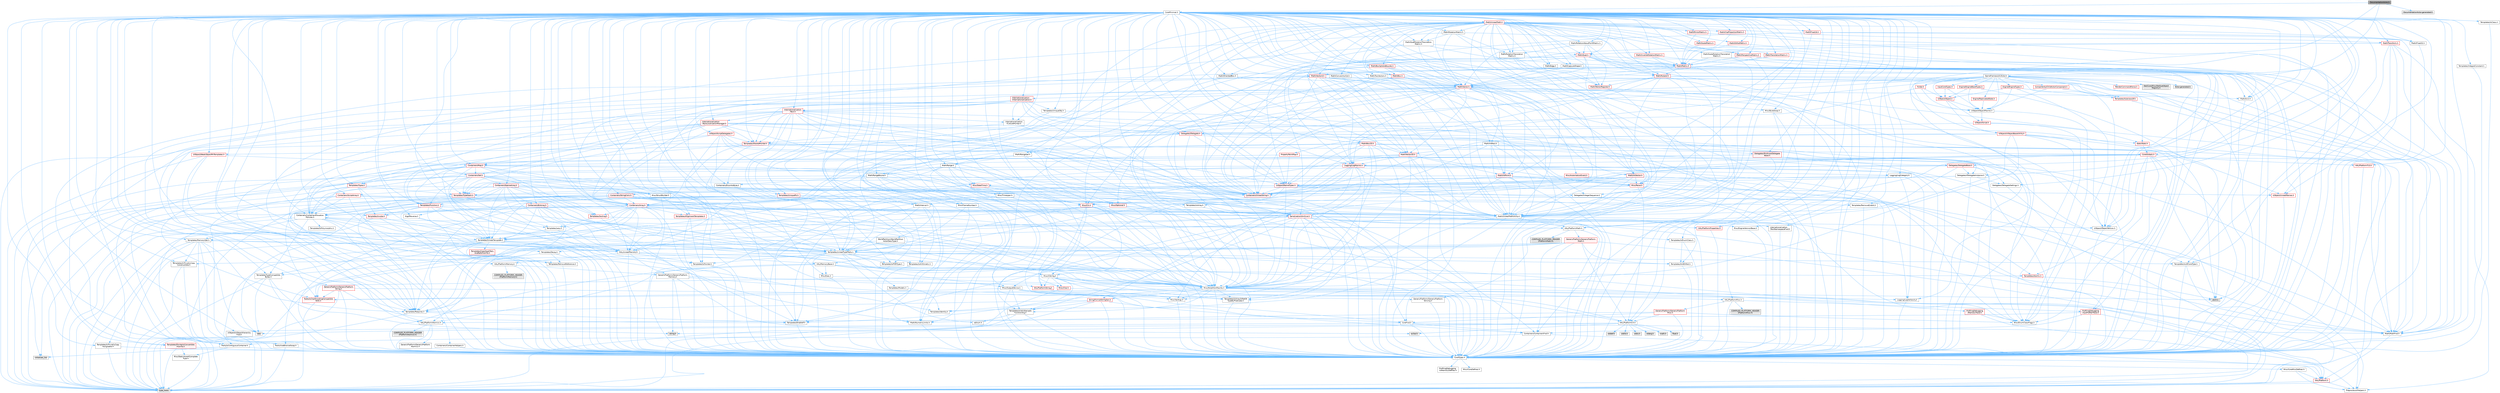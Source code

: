 digraph "DocumentationActor.h"
{
 // INTERACTIVE_SVG=YES
 // LATEX_PDF_SIZE
  bgcolor="transparent";
  edge [fontname=Helvetica,fontsize=10,labelfontname=Helvetica,labelfontsize=10];
  node [fontname=Helvetica,fontsize=10,shape=box,height=0.2,width=0.4];
  Node1 [id="Node000001",label="DocumentationActor.h",height=0.2,width=0.4,color="gray40", fillcolor="grey60", style="filled", fontcolor="black",tooltip=" "];
  Node1 -> Node2 [id="edge1_Node000001_Node000002",color="steelblue1",style="solid",tooltip=" "];
  Node2 [id="Node000002",label="CoreMinimal.h",height=0.2,width=0.4,color="grey40", fillcolor="white", style="filled",URL="$d7/d67/CoreMinimal_8h.html",tooltip=" "];
  Node2 -> Node3 [id="edge2_Node000002_Node000003",color="steelblue1",style="solid",tooltip=" "];
  Node3 [id="Node000003",label="CoreTypes.h",height=0.2,width=0.4,color="grey40", fillcolor="white", style="filled",URL="$dc/dec/CoreTypes_8h.html",tooltip=" "];
  Node3 -> Node4 [id="edge3_Node000003_Node000004",color="steelblue1",style="solid",tooltip=" "];
  Node4 [id="Node000004",label="HAL/Platform.h",height=0.2,width=0.4,color="red", fillcolor="#FFF0F0", style="filled",URL="$d9/dd0/Platform_8h.html",tooltip=" "];
  Node4 -> Node7 [id="edge4_Node000004_Node000007",color="steelblue1",style="solid",tooltip=" "];
  Node7 [id="Node000007",label="type_traits",height=0.2,width=0.4,color="grey60", fillcolor="#E0E0E0", style="filled",tooltip=" "];
  Node4 -> Node8 [id="edge5_Node000004_Node000008",color="steelblue1",style="solid",tooltip=" "];
  Node8 [id="Node000008",label="PreprocessorHelpers.h",height=0.2,width=0.4,color="grey40", fillcolor="white", style="filled",URL="$db/ddb/PreprocessorHelpers_8h.html",tooltip=" "];
  Node3 -> Node14 [id="edge6_Node000003_Node000014",color="steelblue1",style="solid",tooltip=" "];
  Node14 [id="Node000014",label="ProfilingDebugging\l/UMemoryDefines.h",height=0.2,width=0.4,color="grey40", fillcolor="white", style="filled",URL="$d2/da2/UMemoryDefines_8h.html",tooltip=" "];
  Node3 -> Node15 [id="edge7_Node000003_Node000015",color="steelblue1",style="solid",tooltip=" "];
  Node15 [id="Node000015",label="Misc/CoreMiscDefines.h",height=0.2,width=0.4,color="grey40", fillcolor="white", style="filled",URL="$da/d38/CoreMiscDefines_8h.html",tooltip=" "];
  Node15 -> Node4 [id="edge8_Node000015_Node000004",color="steelblue1",style="solid",tooltip=" "];
  Node15 -> Node8 [id="edge9_Node000015_Node000008",color="steelblue1",style="solid",tooltip=" "];
  Node3 -> Node16 [id="edge10_Node000003_Node000016",color="steelblue1",style="solid",tooltip=" "];
  Node16 [id="Node000016",label="Misc/CoreDefines.h",height=0.2,width=0.4,color="grey40", fillcolor="white", style="filled",URL="$d3/dd2/CoreDefines_8h.html",tooltip=" "];
  Node2 -> Node17 [id="edge11_Node000002_Node000017",color="steelblue1",style="solid",tooltip=" "];
  Node17 [id="Node000017",label="CoreFwd.h",height=0.2,width=0.4,color="grey40", fillcolor="white", style="filled",URL="$d1/d1e/CoreFwd_8h.html",tooltip=" "];
  Node17 -> Node3 [id="edge12_Node000017_Node000003",color="steelblue1",style="solid",tooltip=" "];
  Node17 -> Node18 [id="edge13_Node000017_Node000018",color="steelblue1",style="solid",tooltip=" "];
  Node18 [id="Node000018",label="Containers/ContainersFwd.h",height=0.2,width=0.4,color="grey40", fillcolor="white", style="filled",URL="$d4/d0a/ContainersFwd_8h.html",tooltip=" "];
  Node18 -> Node4 [id="edge14_Node000018_Node000004",color="steelblue1",style="solid",tooltip=" "];
  Node18 -> Node3 [id="edge15_Node000018_Node000003",color="steelblue1",style="solid",tooltip=" "];
  Node18 -> Node19 [id="edge16_Node000018_Node000019",color="steelblue1",style="solid",tooltip=" "];
  Node19 [id="Node000019",label="Traits/IsContiguousContainer.h",height=0.2,width=0.4,color="grey40", fillcolor="white", style="filled",URL="$d5/d3c/IsContiguousContainer_8h.html",tooltip=" "];
  Node19 -> Node3 [id="edge17_Node000019_Node000003",color="steelblue1",style="solid",tooltip=" "];
  Node19 -> Node20 [id="edge18_Node000019_Node000020",color="steelblue1",style="solid",tooltip=" "];
  Node20 [id="Node000020",label="Misc/StaticAssertComplete\lType.h",height=0.2,width=0.4,color="grey40", fillcolor="white", style="filled",URL="$d5/d4e/StaticAssertCompleteType_8h.html",tooltip=" "];
  Node19 -> Node21 [id="edge19_Node000019_Node000021",color="steelblue1",style="solid",tooltip=" "];
  Node21 [id="Node000021",label="initializer_list",height=0.2,width=0.4,color="grey60", fillcolor="#E0E0E0", style="filled",tooltip=" "];
  Node17 -> Node22 [id="edge20_Node000017_Node000022",color="steelblue1",style="solid",tooltip=" "];
  Node22 [id="Node000022",label="Math/MathFwd.h",height=0.2,width=0.4,color="grey40", fillcolor="white", style="filled",URL="$d2/d10/MathFwd_8h.html",tooltip=" "];
  Node22 -> Node4 [id="edge21_Node000022_Node000004",color="steelblue1",style="solid",tooltip=" "];
  Node17 -> Node23 [id="edge22_Node000017_Node000023",color="steelblue1",style="solid",tooltip=" "];
  Node23 [id="Node000023",label="UObject/UObjectHierarchy\lFwd.h",height=0.2,width=0.4,color="grey40", fillcolor="white", style="filled",URL="$d3/d13/UObjectHierarchyFwd_8h.html",tooltip=" "];
  Node2 -> Node23 [id="edge23_Node000002_Node000023",color="steelblue1",style="solid",tooltip=" "];
  Node2 -> Node18 [id="edge24_Node000002_Node000018",color="steelblue1",style="solid",tooltip=" "];
  Node2 -> Node24 [id="edge25_Node000002_Node000024",color="steelblue1",style="solid",tooltip=" "];
  Node24 [id="Node000024",label="Misc/VarArgs.h",height=0.2,width=0.4,color="grey40", fillcolor="white", style="filled",URL="$d5/d6f/VarArgs_8h.html",tooltip=" "];
  Node24 -> Node3 [id="edge26_Node000024_Node000003",color="steelblue1",style="solid",tooltip=" "];
  Node2 -> Node25 [id="edge27_Node000002_Node000025",color="steelblue1",style="solid",tooltip=" "];
  Node25 [id="Node000025",label="Logging/LogVerbosity.h",height=0.2,width=0.4,color="grey40", fillcolor="white", style="filled",URL="$d2/d8f/LogVerbosity_8h.html",tooltip=" "];
  Node25 -> Node3 [id="edge28_Node000025_Node000003",color="steelblue1",style="solid",tooltip=" "];
  Node2 -> Node26 [id="edge29_Node000002_Node000026",color="steelblue1",style="solid",tooltip=" "];
  Node26 [id="Node000026",label="Misc/OutputDevice.h",height=0.2,width=0.4,color="grey40", fillcolor="white", style="filled",URL="$d7/d32/OutputDevice_8h.html",tooltip=" "];
  Node26 -> Node17 [id="edge30_Node000026_Node000017",color="steelblue1",style="solid",tooltip=" "];
  Node26 -> Node3 [id="edge31_Node000026_Node000003",color="steelblue1",style="solid",tooltip=" "];
  Node26 -> Node25 [id="edge32_Node000026_Node000025",color="steelblue1",style="solid",tooltip=" "];
  Node26 -> Node24 [id="edge33_Node000026_Node000024",color="steelblue1",style="solid",tooltip=" "];
  Node26 -> Node27 [id="edge34_Node000026_Node000027",color="steelblue1",style="solid",tooltip=" "];
  Node27 [id="Node000027",label="Templates/IsArrayOrRefOf\lTypeByPredicate.h",height=0.2,width=0.4,color="grey40", fillcolor="white", style="filled",URL="$d6/da1/IsArrayOrRefOfTypeByPredicate_8h.html",tooltip=" "];
  Node27 -> Node3 [id="edge35_Node000027_Node000003",color="steelblue1",style="solid",tooltip=" "];
  Node26 -> Node28 [id="edge36_Node000026_Node000028",color="steelblue1",style="solid",tooltip=" "];
  Node28 [id="Node000028",label="Templates/IsValidVariadic\lFunctionArg.h",height=0.2,width=0.4,color="grey40", fillcolor="white", style="filled",URL="$d0/dc8/IsValidVariadicFunctionArg_8h.html",tooltip=" "];
  Node28 -> Node3 [id="edge37_Node000028_Node000003",color="steelblue1",style="solid",tooltip=" "];
  Node28 -> Node29 [id="edge38_Node000028_Node000029",color="steelblue1",style="solid",tooltip=" "];
  Node29 [id="Node000029",label="IsEnum.h",height=0.2,width=0.4,color="grey40", fillcolor="white", style="filled",URL="$d4/de5/IsEnum_8h.html",tooltip=" "];
  Node28 -> Node7 [id="edge39_Node000028_Node000007",color="steelblue1",style="solid",tooltip=" "];
  Node26 -> Node30 [id="edge40_Node000026_Node000030",color="steelblue1",style="solid",tooltip=" "];
  Node30 [id="Node000030",label="Traits/IsCharEncodingCompatible\lWith.h",height=0.2,width=0.4,color="red", fillcolor="#FFF0F0", style="filled",URL="$df/dd1/IsCharEncodingCompatibleWith_8h.html",tooltip=" "];
  Node30 -> Node7 [id="edge41_Node000030_Node000007",color="steelblue1",style="solid",tooltip=" "];
  Node2 -> Node32 [id="edge42_Node000002_Node000032",color="steelblue1",style="solid",tooltip=" "];
  Node32 [id="Node000032",label="HAL/PlatformCrt.h",height=0.2,width=0.4,color="grey40", fillcolor="white", style="filled",URL="$d8/d75/PlatformCrt_8h.html",tooltip=" "];
  Node32 -> Node33 [id="edge43_Node000032_Node000033",color="steelblue1",style="solid",tooltip=" "];
  Node33 [id="Node000033",label="new",height=0.2,width=0.4,color="grey60", fillcolor="#E0E0E0", style="filled",tooltip=" "];
  Node32 -> Node34 [id="edge44_Node000032_Node000034",color="steelblue1",style="solid",tooltip=" "];
  Node34 [id="Node000034",label="wchar.h",height=0.2,width=0.4,color="grey60", fillcolor="#E0E0E0", style="filled",tooltip=" "];
  Node32 -> Node35 [id="edge45_Node000032_Node000035",color="steelblue1",style="solid",tooltip=" "];
  Node35 [id="Node000035",label="stddef.h",height=0.2,width=0.4,color="grey60", fillcolor="#E0E0E0", style="filled",tooltip=" "];
  Node32 -> Node36 [id="edge46_Node000032_Node000036",color="steelblue1",style="solid",tooltip=" "];
  Node36 [id="Node000036",label="stdlib.h",height=0.2,width=0.4,color="grey60", fillcolor="#E0E0E0", style="filled",tooltip=" "];
  Node32 -> Node37 [id="edge47_Node000032_Node000037",color="steelblue1",style="solid",tooltip=" "];
  Node37 [id="Node000037",label="stdio.h",height=0.2,width=0.4,color="grey60", fillcolor="#E0E0E0", style="filled",tooltip=" "];
  Node32 -> Node38 [id="edge48_Node000032_Node000038",color="steelblue1",style="solid",tooltip=" "];
  Node38 [id="Node000038",label="stdarg.h",height=0.2,width=0.4,color="grey60", fillcolor="#E0E0E0", style="filled",tooltip=" "];
  Node32 -> Node39 [id="edge49_Node000032_Node000039",color="steelblue1",style="solid",tooltip=" "];
  Node39 [id="Node000039",label="math.h",height=0.2,width=0.4,color="grey60", fillcolor="#E0E0E0", style="filled",tooltip=" "];
  Node32 -> Node40 [id="edge50_Node000032_Node000040",color="steelblue1",style="solid",tooltip=" "];
  Node40 [id="Node000040",label="float.h",height=0.2,width=0.4,color="grey60", fillcolor="#E0E0E0", style="filled",tooltip=" "];
  Node32 -> Node41 [id="edge51_Node000032_Node000041",color="steelblue1",style="solid",tooltip=" "];
  Node41 [id="Node000041",label="string.h",height=0.2,width=0.4,color="grey60", fillcolor="#E0E0E0", style="filled",tooltip=" "];
  Node2 -> Node42 [id="edge52_Node000002_Node000042",color="steelblue1",style="solid",tooltip=" "];
  Node42 [id="Node000042",label="HAL/PlatformMisc.h",height=0.2,width=0.4,color="grey40", fillcolor="white", style="filled",URL="$d0/df5/PlatformMisc_8h.html",tooltip=" "];
  Node42 -> Node3 [id="edge53_Node000042_Node000003",color="steelblue1",style="solid",tooltip=" "];
  Node42 -> Node43 [id="edge54_Node000042_Node000043",color="steelblue1",style="solid",tooltip=" "];
  Node43 [id="Node000043",label="GenericPlatform/GenericPlatform\lMisc.h",height=0.2,width=0.4,color="red", fillcolor="#FFF0F0", style="filled",URL="$db/d9a/GenericPlatformMisc_8h.html",tooltip=" "];
  Node43 -> Node17 [id="edge55_Node000043_Node000017",color="steelblue1",style="solid",tooltip=" "];
  Node43 -> Node3 [id="edge56_Node000043_Node000003",color="steelblue1",style="solid",tooltip=" "];
  Node43 -> Node32 [id="edge57_Node000043_Node000032",color="steelblue1",style="solid",tooltip=" "];
  Node43 -> Node47 [id="edge58_Node000043_Node000047",color="steelblue1",style="solid",tooltip=" "];
  Node47 [id="Node000047",label="Math/NumericLimits.h",height=0.2,width=0.4,color="grey40", fillcolor="white", style="filled",URL="$df/d1b/NumericLimits_8h.html",tooltip=" "];
  Node47 -> Node3 [id="edge59_Node000047_Node000003",color="steelblue1",style="solid",tooltip=" "];
  Node43 -> Node49 [id="edge60_Node000043_Node000049",color="steelblue1",style="solid",tooltip=" "];
  Node49 [id="Node000049",label="Misc/EnumClassFlags.h",height=0.2,width=0.4,color="grey40", fillcolor="white", style="filled",URL="$d8/de7/EnumClassFlags_8h.html",tooltip=" "];
  Node42 -> Node52 [id="edge61_Node000042_Node000052",color="steelblue1",style="solid",tooltip=" "];
  Node52 [id="Node000052",label="COMPILED_PLATFORM_HEADER\l(PlatformMisc.h)",height=0.2,width=0.4,color="grey60", fillcolor="#E0E0E0", style="filled",tooltip=" "];
  Node42 -> Node53 [id="edge62_Node000042_Node000053",color="steelblue1",style="solid",tooltip=" "];
  Node53 [id="Node000053",label="ProfilingDebugging\l/CpuProfilerTrace.h",height=0.2,width=0.4,color="red", fillcolor="#FFF0F0", style="filled",URL="$da/dcb/CpuProfilerTrace_8h.html",tooltip=" "];
  Node53 -> Node3 [id="edge63_Node000053_Node000003",color="steelblue1",style="solid",tooltip=" "];
  Node53 -> Node18 [id="edge64_Node000053_Node000018",color="steelblue1",style="solid",tooltip=" "];
  Node53 -> Node54 [id="edge65_Node000053_Node000054",color="steelblue1",style="solid",tooltip=" "];
  Node54 [id="Node000054",label="HAL/PlatformAtomics.h",height=0.2,width=0.4,color="grey40", fillcolor="white", style="filled",URL="$d3/d36/PlatformAtomics_8h.html",tooltip=" "];
  Node54 -> Node3 [id="edge66_Node000054_Node000003",color="steelblue1",style="solid",tooltip=" "];
  Node54 -> Node55 [id="edge67_Node000054_Node000055",color="steelblue1",style="solid",tooltip=" "];
  Node55 [id="Node000055",label="GenericPlatform/GenericPlatform\lAtomics.h",height=0.2,width=0.4,color="grey40", fillcolor="white", style="filled",URL="$da/d72/GenericPlatformAtomics_8h.html",tooltip=" "];
  Node55 -> Node3 [id="edge68_Node000055_Node000003",color="steelblue1",style="solid",tooltip=" "];
  Node54 -> Node56 [id="edge69_Node000054_Node000056",color="steelblue1",style="solid",tooltip=" "];
  Node56 [id="Node000056",label="COMPILED_PLATFORM_HEADER\l(PlatformAtomics.h)",height=0.2,width=0.4,color="grey60", fillcolor="#E0E0E0", style="filled",tooltip=" "];
  Node53 -> Node8 [id="edge70_Node000053_Node000008",color="steelblue1",style="solid",tooltip=" "];
  Node2 -> Node61 [id="edge71_Node000002_Node000061",color="steelblue1",style="solid",tooltip=" "];
  Node61 [id="Node000061",label="Misc/AssertionMacros.h",height=0.2,width=0.4,color="grey40", fillcolor="white", style="filled",URL="$d0/dfa/AssertionMacros_8h.html",tooltip=" "];
  Node61 -> Node3 [id="edge72_Node000061_Node000003",color="steelblue1",style="solid",tooltip=" "];
  Node61 -> Node4 [id="edge73_Node000061_Node000004",color="steelblue1",style="solid",tooltip=" "];
  Node61 -> Node42 [id="edge74_Node000061_Node000042",color="steelblue1",style="solid",tooltip=" "];
  Node61 -> Node8 [id="edge75_Node000061_Node000008",color="steelblue1",style="solid",tooltip=" "];
  Node61 -> Node62 [id="edge76_Node000061_Node000062",color="steelblue1",style="solid",tooltip=" "];
  Node62 [id="Node000062",label="Templates/EnableIf.h",height=0.2,width=0.4,color="grey40", fillcolor="white", style="filled",URL="$d7/d60/EnableIf_8h.html",tooltip=" "];
  Node62 -> Node3 [id="edge77_Node000062_Node000003",color="steelblue1",style="solid",tooltip=" "];
  Node61 -> Node27 [id="edge78_Node000061_Node000027",color="steelblue1",style="solid",tooltip=" "];
  Node61 -> Node28 [id="edge79_Node000061_Node000028",color="steelblue1",style="solid",tooltip=" "];
  Node61 -> Node30 [id="edge80_Node000061_Node000030",color="steelblue1",style="solid",tooltip=" "];
  Node61 -> Node24 [id="edge81_Node000061_Node000024",color="steelblue1",style="solid",tooltip=" "];
  Node61 -> Node63 [id="edge82_Node000061_Node000063",color="steelblue1",style="solid",tooltip=" "];
  Node63 [id="Node000063",label="String/FormatStringSan.h",height=0.2,width=0.4,color="red", fillcolor="#FFF0F0", style="filled",URL="$d3/d8b/FormatStringSan_8h.html",tooltip=" "];
  Node63 -> Node7 [id="edge83_Node000063_Node000007",color="steelblue1",style="solid",tooltip=" "];
  Node63 -> Node3 [id="edge84_Node000063_Node000003",color="steelblue1",style="solid",tooltip=" "];
  Node63 -> Node64 [id="edge85_Node000063_Node000064",color="steelblue1",style="solid",tooltip=" "];
  Node64 [id="Node000064",label="Templates/Requires.h",height=0.2,width=0.4,color="grey40", fillcolor="white", style="filled",URL="$dc/d96/Requires_8h.html",tooltip=" "];
  Node64 -> Node62 [id="edge86_Node000064_Node000062",color="steelblue1",style="solid",tooltip=" "];
  Node64 -> Node7 [id="edge87_Node000064_Node000007",color="steelblue1",style="solid",tooltip=" "];
  Node63 -> Node65 [id="edge88_Node000063_Node000065",color="steelblue1",style="solid",tooltip=" "];
  Node65 [id="Node000065",label="Templates/Identity.h",height=0.2,width=0.4,color="grey40", fillcolor="white", style="filled",URL="$d0/dd5/Identity_8h.html",tooltip=" "];
  Node63 -> Node28 [id="edge89_Node000063_Node000028",color="steelblue1",style="solid",tooltip=" "];
  Node63 -> Node18 [id="edge90_Node000063_Node000018",color="steelblue1",style="solid",tooltip=" "];
  Node61 -> Node69 [id="edge91_Node000061_Node000069",color="steelblue1",style="solid",tooltip=" "];
  Node69 [id="Node000069",label="atomic",height=0.2,width=0.4,color="grey60", fillcolor="#E0E0E0", style="filled",tooltip=" "];
  Node2 -> Node70 [id="edge92_Node000002_Node000070",color="steelblue1",style="solid",tooltip=" "];
  Node70 [id="Node000070",label="Templates/IsPointer.h",height=0.2,width=0.4,color="grey40", fillcolor="white", style="filled",URL="$d7/d05/IsPointer_8h.html",tooltip=" "];
  Node70 -> Node3 [id="edge93_Node000070_Node000003",color="steelblue1",style="solid",tooltip=" "];
  Node2 -> Node71 [id="edge94_Node000002_Node000071",color="steelblue1",style="solid",tooltip=" "];
  Node71 [id="Node000071",label="HAL/PlatformMemory.h",height=0.2,width=0.4,color="grey40", fillcolor="white", style="filled",URL="$de/d68/PlatformMemory_8h.html",tooltip=" "];
  Node71 -> Node3 [id="edge95_Node000071_Node000003",color="steelblue1",style="solid",tooltip=" "];
  Node71 -> Node72 [id="edge96_Node000071_Node000072",color="steelblue1",style="solid",tooltip=" "];
  Node72 [id="Node000072",label="GenericPlatform/GenericPlatform\lMemory.h",height=0.2,width=0.4,color="grey40", fillcolor="white", style="filled",URL="$dd/d22/GenericPlatformMemory_8h.html",tooltip=" "];
  Node72 -> Node17 [id="edge97_Node000072_Node000017",color="steelblue1",style="solid",tooltip=" "];
  Node72 -> Node3 [id="edge98_Node000072_Node000003",color="steelblue1",style="solid",tooltip=" "];
  Node72 -> Node73 [id="edge99_Node000072_Node000073",color="steelblue1",style="solid",tooltip=" "];
  Node73 [id="Node000073",label="HAL/PlatformString.h",height=0.2,width=0.4,color="red", fillcolor="#FFF0F0", style="filled",URL="$db/db5/PlatformString_8h.html",tooltip=" "];
  Node73 -> Node3 [id="edge100_Node000073_Node000003",color="steelblue1",style="solid",tooltip=" "];
  Node72 -> Node41 [id="edge101_Node000072_Node000041",color="steelblue1",style="solid",tooltip=" "];
  Node72 -> Node34 [id="edge102_Node000072_Node000034",color="steelblue1",style="solid",tooltip=" "];
  Node71 -> Node75 [id="edge103_Node000071_Node000075",color="steelblue1",style="solid",tooltip=" "];
  Node75 [id="Node000075",label="COMPILED_PLATFORM_HEADER\l(PlatformMemory.h)",height=0.2,width=0.4,color="grey60", fillcolor="#E0E0E0", style="filled",tooltip=" "];
  Node2 -> Node54 [id="edge104_Node000002_Node000054",color="steelblue1",style="solid",tooltip=" "];
  Node2 -> Node76 [id="edge105_Node000002_Node000076",color="steelblue1",style="solid",tooltip=" "];
  Node76 [id="Node000076",label="Misc/Exec.h",height=0.2,width=0.4,color="grey40", fillcolor="white", style="filled",URL="$de/ddb/Exec_8h.html",tooltip=" "];
  Node76 -> Node3 [id="edge106_Node000076_Node000003",color="steelblue1",style="solid",tooltip=" "];
  Node76 -> Node61 [id="edge107_Node000076_Node000061",color="steelblue1",style="solid",tooltip=" "];
  Node2 -> Node77 [id="edge108_Node000002_Node000077",color="steelblue1",style="solid",tooltip=" "];
  Node77 [id="Node000077",label="HAL/MemoryBase.h",height=0.2,width=0.4,color="grey40", fillcolor="white", style="filled",URL="$d6/d9f/MemoryBase_8h.html",tooltip=" "];
  Node77 -> Node3 [id="edge109_Node000077_Node000003",color="steelblue1",style="solid",tooltip=" "];
  Node77 -> Node54 [id="edge110_Node000077_Node000054",color="steelblue1",style="solid",tooltip=" "];
  Node77 -> Node32 [id="edge111_Node000077_Node000032",color="steelblue1",style="solid",tooltip=" "];
  Node77 -> Node76 [id="edge112_Node000077_Node000076",color="steelblue1",style="solid",tooltip=" "];
  Node77 -> Node26 [id="edge113_Node000077_Node000026",color="steelblue1",style="solid",tooltip=" "];
  Node77 -> Node78 [id="edge114_Node000077_Node000078",color="steelblue1",style="solid",tooltip=" "];
  Node78 [id="Node000078",label="Templates/Atomic.h",height=0.2,width=0.4,color="red", fillcolor="#FFF0F0", style="filled",URL="$d3/d91/Atomic_8h.html",tooltip=" "];
  Node78 -> Node69 [id="edge115_Node000078_Node000069",color="steelblue1",style="solid",tooltip=" "];
  Node2 -> Node87 [id="edge116_Node000002_Node000087",color="steelblue1",style="solid",tooltip=" "];
  Node87 [id="Node000087",label="HAL/UnrealMemory.h",height=0.2,width=0.4,color="grey40", fillcolor="white", style="filled",URL="$d9/d96/UnrealMemory_8h.html",tooltip=" "];
  Node87 -> Node3 [id="edge117_Node000087_Node000003",color="steelblue1",style="solid",tooltip=" "];
  Node87 -> Node72 [id="edge118_Node000087_Node000072",color="steelblue1",style="solid",tooltip=" "];
  Node87 -> Node77 [id="edge119_Node000087_Node000077",color="steelblue1",style="solid",tooltip=" "];
  Node87 -> Node71 [id="edge120_Node000087_Node000071",color="steelblue1",style="solid",tooltip=" "];
  Node87 -> Node88 [id="edge121_Node000087_Node000088",color="steelblue1",style="solid",tooltip=" "];
  Node88 [id="Node000088",label="ProfilingDebugging\l/MemoryTrace.h",height=0.2,width=0.4,color="red", fillcolor="#FFF0F0", style="filled",URL="$da/dd7/MemoryTrace_8h.html",tooltip=" "];
  Node88 -> Node4 [id="edge122_Node000088_Node000004",color="steelblue1",style="solid",tooltip=" "];
  Node88 -> Node49 [id="edge123_Node000088_Node000049",color="steelblue1",style="solid",tooltip=" "];
  Node87 -> Node70 [id="edge124_Node000087_Node000070",color="steelblue1",style="solid",tooltip=" "];
  Node2 -> Node89 [id="edge125_Node000002_Node000089",color="steelblue1",style="solid",tooltip=" "];
  Node89 [id="Node000089",label="Templates/IsArithmetic.h",height=0.2,width=0.4,color="grey40", fillcolor="white", style="filled",URL="$d2/d5d/IsArithmetic_8h.html",tooltip=" "];
  Node89 -> Node3 [id="edge126_Node000089_Node000003",color="steelblue1",style="solid",tooltip=" "];
  Node2 -> Node83 [id="edge127_Node000002_Node000083",color="steelblue1",style="solid",tooltip=" "];
  Node83 [id="Node000083",label="Templates/AndOrNot.h",height=0.2,width=0.4,color="grey40", fillcolor="white", style="filled",URL="$db/d0a/AndOrNot_8h.html",tooltip=" "];
  Node83 -> Node3 [id="edge128_Node000083_Node000003",color="steelblue1",style="solid",tooltip=" "];
  Node2 -> Node90 [id="edge129_Node000002_Node000090",color="steelblue1",style="solid",tooltip=" "];
  Node90 [id="Node000090",label="Templates/IsPODType.h",height=0.2,width=0.4,color="grey40", fillcolor="white", style="filled",URL="$d7/db1/IsPODType_8h.html",tooltip=" "];
  Node90 -> Node3 [id="edge130_Node000090_Node000003",color="steelblue1",style="solid",tooltip=" "];
  Node2 -> Node91 [id="edge131_Node000002_Node000091",color="steelblue1",style="solid",tooltip=" "];
  Node91 [id="Node000091",label="Templates/IsUECoreType.h",height=0.2,width=0.4,color="grey40", fillcolor="white", style="filled",URL="$d1/db8/IsUECoreType_8h.html",tooltip=" "];
  Node91 -> Node3 [id="edge132_Node000091_Node000003",color="steelblue1",style="solid",tooltip=" "];
  Node91 -> Node7 [id="edge133_Node000091_Node000007",color="steelblue1",style="solid",tooltip=" "];
  Node2 -> Node84 [id="edge134_Node000002_Node000084",color="steelblue1",style="solid",tooltip=" "];
  Node84 [id="Node000084",label="Templates/IsTriviallyCopy\lConstructible.h",height=0.2,width=0.4,color="grey40", fillcolor="white", style="filled",URL="$d3/d78/IsTriviallyCopyConstructible_8h.html",tooltip=" "];
  Node84 -> Node3 [id="edge135_Node000084_Node000003",color="steelblue1",style="solid",tooltip=" "];
  Node84 -> Node7 [id="edge136_Node000084_Node000007",color="steelblue1",style="solid",tooltip=" "];
  Node2 -> Node92 [id="edge137_Node000002_Node000092",color="steelblue1",style="solid",tooltip=" "];
  Node92 [id="Node000092",label="Templates/UnrealTypeTraits.h",height=0.2,width=0.4,color="grey40", fillcolor="white", style="filled",URL="$d2/d2d/UnrealTypeTraits_8h.html",tooltip=" "];
  Node92 -> Node3 [id="edge138_Node000092_Node000003",color="steelblue1",style="solid",tooltip=" "];
  Node92 -> Node70 [id="edge139_Node000092_Node000070",color="steelblue1",style="solid",tooltip=" "];
  Node92 -> Node61 [id="edge140_Node000092_Node000061",color="steelblue1",style="solid",tooltip=" "];
  Node92 -> Node83 [id="edge141_Node000092_Node000083",color="steelblue1",style="solid",tooltip=" "];
  Node92 -> Node62 [id="edge142_Node000092_Node000062",color="steelblue1",style="solid",tooltip=" "];
  Node92 -> Node89 [id="edge143_Node000092_Node000089",color="steelblue1",style="solid",tooltip=" "];
  Node92 -> Node29 [id="edge144_Node000092_Node000029",color="steelblue1",style="solid",tooltip=" "];
  Node92 -> Node93 [id="edge145_Node000092_Node000093",color="steelblue1",style="solid",tooltip=" "];
  Node93 [id="Node000093",label="Templates/Models.h",height=0.2,width=0.4,color="grey40", fillcolor="white", style="filled",URL="$d3/d0c/Models_8h.html",tooltip=" "];
  Node93 -> Node65 [id="edge146_Node000093_Node000065",color="steelblue1",style="solid",tooltip=" "];
  Node92 -> Node90 [id="edge147_Node000092_Node000090",color="steelblue1",style="solid",tooltip=" "];
  Node92 -> Node91 [id="edge148_Node000092_Node000091",color="steelblue1",style="solid",tooltip=" "];
  Node92 -> Node84 [id="edge149_Node000092_Node000084",color="steelblue1",style="solid",tooltip=" "];
  Node2 -> Node62 [id="edge150_Node000002_Node000062",color="steelblue1",style="solid",tooltip=" "];
  Node2 -> Node94 [id="edge151_Node000002_Node000094",color="steelblue1",style="solid",tooltip=" "];
  Node94 [id="Node000094",label="Templates/RemoveReference.h",height=0.2,width=0.4,color="grey40", fillcolor="white", style="filled",URL="$da/dbe/RemoveReference_8h.html",tooltip=" "];
  Node94 -> Node3 [id="edge152_Node000094_Node000003",color="steelblue1",style="solid",tooltip=" "];
  Node2 -> Node95 [id="edge153_Node000002_Node000095",color="steelblue1",style="solid",tooltip=" "];
  Node95 [id="Node000095",label="Templates/IntegralConstant.h",height=0.2,width=0.4,color="grey40", fillcolor="white", style="filled",URL="$db/d1b/IntegralConstant_8h.html",tooltip=" "];
  Node95 -> Node3 [id="edge154_Node000095_Node000003",color="steelblue1",style="solid",tooltip=" "];
  Node2 -> Node96 [id="edge155_Node000002_Node000096",color="steelblue1",style="solid",tooltip=" "];
  Node96 [id="Node000096",label="Templates/IsClass.h",height=0.2,width=0.4,color="grey40", fillcolor="white", style="filled",URL="$db/dcb/IsClass_8h.html",tooltip=" "];
  Node96 -> Node3 [id="edge156_Node000096_Node000003",color="steelblue1",style="solid",tooltip=" "];
  Node2 -> Node97 [id="edge157_Node000002_Node000097",color="steelblue1",style="solid",tooltip=" "];
  Node97 [id="Node000097",label="Templates/TypeCompatible\lBytes.h",height=0.2,width=0.4,color="grey40", fillcolor="white", style="filled",URL="$df/d0a/TypeCompatibleBytes_8h.html",tooltip=" "];
  Node97 -> Node3 [id="edge158_Node000097_Node000003",color="steelblue1",style="solid",tooltip=" "];
  Node97 -> Node41 [id="edge159_Node000097_Node000041",color="steelblue1",style="solid",tooltip=" "];
  Node97 -> Node33 [id="edge160_Node000097_Node000033",color="steelblue1",style="solid",tooltip=" "];
  Node97 -> Node7 [id="edge161_Node000097_Node000007",color="steelblue1",style="solid",tooltip=" "];
  Node2 -> Node19 [id="edge162_Node000002_Node000019",color="steelblue1",style="solid",tooltip=" "];
  Node2 -> Node98 [id="edge163_Node000002_Node000098",color="steelblue1",style="solid",tooltip=" "];
  Node98 [id="Node000098",label="Templates/UnrealTemplate.h",height=0.2,width=0.4,color="grey40", fillcolor="white", style="filled",URL="$d4/d24/UnrealTemplate_8h.html",tooltip=" "];
  Node98 -> Node3 [id="edge164_Node000098_Node000003",color="steelblue1",style="solid",tooltip=" "];
  Node98 -> Node70 [id="edge165_Node000098_Node000070",color="steelblue1",style="solid",tooltip=" "];
  Node98 -> Node87 [id="edge166_Node000098_Node000087",color="steelblue1",style="solid",tooltip=" "];
  Node98 -> Node99 [id="edge167_Node000098_Node000099",color="steelblue1",style="solid",tooltip=" "];
  Node99 [id="Node000099",label="Templates/CopyQualifiers\lAndRefsFromTo.h",height=0.2,width=0.4,color="red", fillcolor="#FFF0F0", style="filled",URL="$d3/db3/CopyQualifiersAndRefsFromTo_8h.html",tooltip=" "];
  Node98 -> Node92 [id="edge168_Node000098_Node000092",color="steelblue1",style="solid",tooltip=" "];
  Node98 -> Node94 [id="edge169_Node000098_Node000094",color="steelblue1",style="solid",tooltip=" "];
  Node98 -> Node64 [id="edge170_Node000098_Node000064",color="steelblue1",style="solid",tooltip=" "];
  Node98 -> Node97 [id="edge171_Node000098_Node000097",color="steelblue1",style="solid",tooltip=" "];
  Node98 -> Node65 [id="edge172_Node000098_Node000065",color="steelblue1",style="solid",tooltip=" "];
  Node98 -> Node19 [id="edge173_Node000098_Node000019",color="steelblue1",style="solid",tooltip=" "];
  Node98 -> Node101 [id="edge174_Node000098_Node000101",color="steelblue1",style="solid",tooltip=" "];
  Node101 [id="Node000101",label="Traits/UseBitwiseSwap.h",height=0.2,width=0.4,color="grey40", fillcolor="white", style="filled",URL="$db/df3/UseBitwiseSwap_8h.html",tooltip=" "];
  Node101 -> Node3 [id="edge175_Node000101_Node000003",color="steelblue1",style="solid",tooltip=" "];
  Node101 -> Node7 [id="edge176_Node000101_Node000007",color="steelblue1",style="solid",tooltip=" "];
  Node98 -> Node7 [id="edge177_Node000098_Node000007",color="steelblue1",style="solid",tooltip=" "];
  Node2 -> Node47 [id="edge178_Node000002_Node000047",color="steelblue1",style="solid",tooltip=" "];
  Node2 -> Node102 [id="edge179_Node000002_Node000102",color="steelblue1",style="solid",tooltip=" "];
  Node102 [id="Node000102",label="HAL/PlatformMath.h",height=0.2,width=0.4,color="grey40", fillcolor="white", style="filled",URL="$dc/d53/PlatformMath_8h.html",tooltip=" "];
  Node102 -> Node3 [id="edge180_Node000102_Node000003",color="steelblue1",style="solid",tooltip=" "];
  Node102 -> Node103 [id="edge181_Node000102_Node000103",color="steelblue1",style="solid",tooltip=" "];
  Node103 [id="Node000103",label="GenericPlatform/GenericPlatform\lMath.h",height=0.2,width=0.4,color="red", fillcolor="#FFF0F0", style="filled",URL="$d5/d79/GenericPlatformMath_8h.html",tooltip=" "];
  Node103 -> Node3 [id="edge182_Node000103_Node000003",color="steelblue1",style="solid",tooltip=" "];
  Node103 -> Node18 [id="edge183_Node000103_Node000018",color="steelblue1",style="solid",tooltip=" "];
  Node103 -> Node32 [id="edge184_Node000103_Node000032",color="steelblue1",style="solid",tooltip=" "];
  Node103 -> Node83 [id="edge185_Node000103_Node000083",color="steelblue1",style="solid",tooltip=" "];
  Node103 -> Node104 [id="edge186_Node000103_Node000104",color="steelblue1",style="solid",tooltip=" "];
  Node104 [id="Node000104",label="Templates/Decay.h",height=0.2,width=0.4,color="grey40", fillcolor="white", style="filled",URL="$dd/d0f/Decay_8h.html",tooltip=" "];
  Node104 -> Node3 [id="edge187_Node000104_Node000003",color="steelblue1",style="solid",tooltip=" "];
  Node104 -> Node94 [id="edge188_Node000104_Node000094",color="steelblue1",style="solid",tooltip=" "];
  Node104 -> Node7 [id="edge189_Node000104_Node000007",color="steelblue1",style="solid",tooltip=" "];
  Node103 -> Node92 [id="edge190_Node000103_Node000092",color="steelblue1",style="solid",tooltip=" "];
  Node103 -> Node64 [id="edge191_Node000103_Node000064",color="steelblue1",style="solid",tooltip=" "];
  Node103 -> Node97 [id="edge192_Node000103_Node000097",color="steelblue1",style="solid",tooltip=" "];
  Node103 -> Node7 [id="edge193_Node000103_Node000007",color="steelblue1",style="solid",tooltip=" "];
  Node102 -> Node109 [id="edge194_Node000102_Node000109",color="steelblue1",style="solid",tooltip=" "];
  Node109 [id="Node000109",label="COMPILED_PLATFORM_HEADER\l(PlatformMath.h)",height=0.2,width=0.4,color="grey60", fillcolor="#E0E0E0", style="filled",tooltip=" "];
  Node2 -> Node85 [id="edge195_Node000002_Node000085",color="steelblue1",style="solid",tooltip=" "];
  Node85 [id="Node000085",label="Templates/IsTriviallyCopy\lAssignable.h",height=0.2,width=0.4,color="grey40", fillcolor="white", style="filled",URL="$d2/df2/IsTriviallyCopyAssignable_8h.html",tooltip=" "];
  Node85 -> Node3 [id="edge196_Node000085_Node000003",color="steelblue1",style="solid",tooltip=" "];
  Node85 -> Node7 [id="edge197_Node000085_Node000007",color="steelblue1",style="solid",tooltip=" "];
  Node2 -> Node110 [id="edge198_Node000002_Node000110",color="steelblue1",style="solid",tooltip=" "];
  Node110 [id="Node000110",label="Templates/MemoryOps.h",height=0.2,width=0.4,color="grey40", fillcolor="white", style="filled",URL="$db/dea/MemoryOps_8h.html",tooltip=" "];
  Node110 -> Node3 [id="edge199_Node000110_Node000003",color="steelblue1",style="solid",tooltip=" "];
  Node110 -> Node87 [id="edge200_Node000110_Node000087",color="steelblue1",style="solid",tooltip=" "];
  Node110 -> Node85 [id="edge201_Node000110_Node000085",color="steelblue1",style="solid",tooltip=" "];
  Node110 -> Node84 [id="edge202_Node000110_Node000084",color="steelblue1",style="solid",tooltip=" "];
  Node110 -> Node64 [id="edge203_Node000110_Node000064",color="steelblue1",style="solid",tooltip=" "];
  Node110 -> Node92 [id="edge204_Node000110_Node000092",color="steelblue1",style="solid",tooltip=" "];
  Node110 -> Node101 [id="edge205_Node000110_Node000101",color="steelblue1",style="solid",tooltip=" "];
  Node110 -> Node33 [id="edge206_Node000110_Node000033",color="steelblue1",style="solid",tooltip=" "];
  Node110 -> Node7 [id="edge207_Node000110_Node000007",color="steelblue1",style="solid",tooltip=" "];
  Node2 -> Node111 [id="edge208_Node000002_Node000111",color="steelblue1",style="solid",tooltip=" "];
  Node111 [id="Node000111",label="Containers/ContainerAllocation\lPolicies.h",height=0.2,width=0.4,color="grey40", fillcolor="white", style="filled",URL="$d7/dff/ContainerAllocationPolicies_8h.html",tooltip=" "];
  Node111 -> Node3 [id="edge209_Node000111_Node000003",color="steelblue1",style="solid",tooltip=" "];
  Node111 -> Node112 [id="edge210_Node000111_Node000112",color="steelblue1",style="solid",tooltip=" "];
  Node112 [id="Node000112",label="Containers/ContainerHelpers.h",height=0.2,width=0.4,color="grey40", fillcolor="white", style="filled",URL="$d7/d33/ContainerHelpers_8h.html",tooltip=" "];
  Node112 -> Node3 [id="edge211_Node000112_Node000003",color="steelblue1",style="solid",tooltip=" "];
  Node111 -> Node111 [id="edge212_Node000111_Node000111",color="steelblue1",style="solid",tooltip=" "];
  Node111 -> Node102 [id="edge213_Node000111_Node000102",color="steelblue1",style="solid",tooltip=" "];
  Node111 -> Node87 [id="edge214_Node000111_Node000087",color="steelblue1",style="solid",tooltip=" "];
  Node111 -> Node47 [id="edge215_Node000111_Node000047",color="steelblue1",style="solid",tooltip=" "];
  Node111 -> Node61 [id="edge216_Node000111_Node000061",color="steelblue1",style="solid",tooltip=" "];
  Node111 -> Node113 [id="edge217_Node000111_Node000113",color="steelblue1",style="solid",tooltip=" "];
  Node113 [id="Node000113",label="Templates/IsPolymorphic.h",height=0.2,width=0.4,color="grey40", fillcolor="white", style="filled",URL="$dc/d20/IsPolymorphic_8h.html",tooltip=" "];
  Node111 -> Node110 [id="edge218_Node000111_Node000110",color="steelblue1",style="solid",tooltip=" "];
  Node111 -> Node97 [id="edge219_Node000111_Node000097",color="steelblue1",style="solid",tooltip=" "];
  Node111 -> Node7 [id="edge220_Node000111_Node000007",color="steelblue1",style="solid",tooltip=" "];
  Node2 -> Node114 [id="edge221_Node000002_Node000114",color="steelblue1",style="solid",tooltip=" "];
  Node114 [id="Node000114",label="Templates/IsEnumClass.h",height=0.2,width=0.4,color="grey40", fillcolor="white", style="filled",URL="$d7/d15/IsEnumClass_8h.html",tooltip=" "];
  Node114 -> Node3 [id="edge222_Node000114_Node000003",color="steelblue1",style="solid",tooltip=" "];
  Node114 -> Node83 [id="edge223_Node000114_Node000083",color="steelblue1",style="solid",tooltip=" "];
  Node2 -> Node115 [id="edge224_Node000002_Node000115",color="steelblue1",style="solid",tooltip=" "];
  Node115 [id="Node000115",label="HAL/PlatformProperties.h",height=0.2,width=0.4,color="red", fillcolor="#FFF0F0", style="filled",URL="$d9/db0/PlatformProperties_8h.html",tooltip=" "];
  Node115 -> Node3 [id="edge225_Node000115_Node000003",color="steelblue1",style="solid",tooltip=" "];
  Node2 -> Node118 [id="edge226_Node000002_Node000118",color="steelblue1",style="solid",tooltip=" "];
  Node118 [id="Node000118",label="Misc/EngineVersionBase.h",height=0.2,width=0.4,color="grey40", fillcolor="white", style="filled",URL="$d5/d2b/EngineVersionBase_8h.html",tooltip=" "];
  Node118 -> Node3 [id="edge227_Node000118_Node000003",color="steelblue1",style="solid",tooltip=" "];
  Node2 -> Node119 [id="edge228_Node000002_Node000119",color="steelblue1",style="solid",tooltip=" "];
  Node119 [id="Node000119",label="Internationalization\l/TextNamespaceFwd.h",height=0.2,width=0.4,color="grey40", fillcolor="white", style="filled",URL="$d8/d97/TextNamespaceFwd_8h.html",tooltip=" "];
  Node119 -> Node3 [id="edge229_Node000119_Node000003",color="steelblue1",style="solid",tooltip=" "];
  Node2 -> Node120 [id="edge230_Node000002_Node000120",color="steelblue1",style="solid",tooltip=" "];
  Node120 [id="Node000120",label="Serialization/Archive.h",height=0.2,width=0.4,color="red", fillcolor="#FFF0F0", style="filled",URL="$d7/d3b/Archive_8h.html",tooltip=" "];
  Node120 -> Node17 [id="edge231_Node000120_Node000017",color="steelblue1",style="solid",tooltip=" "];
  Node120 -> Node3 [id="edge232_Node000120_Node000003",color="steelblue1",style="solid",tooltip=" "];
  Node120 -> Node115 [id="edge233_Node000120_Node000115",color="steelblue1",style="solid",tooltip=" "];
  Node120 -> Node119 [id="edge234_Node000120_Node000119",color="steelblue1",style="solid",tooltip=" "];
  Node120 -> Node22 [id="edge235_Node000120_Node000022",color="steelblue1",style="solid",tooltip=" "];
  Node120 -> Node61 [id="edge236_Node000120_Node000061",color="steelblue1",style="solid",tooltip=" "];
  Node120 -> Node118 [id="edge237_Node000120_Node000118",color="steelblue1",style="solid",tooltip=" "];
  Node120 -> Node24 [id="edge238_Node000120_Node000024",color="steelblue1",style="solid",tooltip=" "];
  Node120 -> Node62 [id="edge239_Node000120_Node000062",color="steelblue1",style="solid",tooltip=" "];
  Node120 -> Node27 [id="edge240_Node000120_Node000027",color="steelblue1",style="solid",tooltip=" "];
  Node120 -> Node114 [id="edge241_Node000120_Node000114",color="steelblue1",style="solid",tooltip=" "];
  Node120 -> Node28 [id="edge242_Node000120_Node000028",color="steelblue1",style="solid",tooltip=" "];
  Node120 -> Node98 [id="edge243_Node000120_Node000098",color="steelblue1",style="solid",tooltip=" "];
  Node120 -> Node30 [id="edge244_Node000120_Node000030",color="steelblue1",style="solid",tooltip=" "];
  Node120 -> Node123 [id="edge245_Node000120_Node000123",color="steelblue1",style="solid",tooltip=" "];
  Node123 [id="Node000123",label="UObject/ObjectVersion.h",height=0.2,width=0.4,color="grey40", fillcolor="white", style="filled",URL="$da/d63/ObjectVersion_8h.html",tooltip=" "];
  Node123 -> Node3 [id="edge246_Node000123_Node000003",color="steelblue1",style="solid",tooltip=" "];
  Node2 -> Node124 [id="edge247_Node000002_Node000124",color="steelblue1",style="solid",tooltip=" "];
  Node124 [id="Node000124",label="Templates/Less.h",height=0.2,width=0.4,color="grey40", fillcolor="white", style="filled",URL="$de/dc8/Less_8h.html",tooltip=" "];
  Node124 -> Node3 [id="edge248_Node000124_Node000003",color="steelblue1",style="solid",tooltip=" "];
  Node124 -> Node98 [id="edge249_Node000124_Node000098",color="steelblue1",style="solid",tooltip=" "];
  Node2 -> Node125 [id="edge250_Node000002_Node000125",color="steelblue1",style="solid",tooltip=" "];
  Node125 [id="Node000125",label="Templates/Sorting.h",height=0.2,width=0.4,color="red", fillcolor="#FFF0F0", style="filled",URL="$d3/d9e/Sorting_8h.html",tooltip=" "];
  Node125 -> Node3 [id="edge251_Node000125_Node000003",color="steelblue1",style="solid",tooltip=" "];
  Node125 -> Node102 [id="edge252_Node000125_Node000102",color="steelblue1",style="solid",tooltip=" "];
  Node125 -> Node124 [id="edge253_Node000125_Node000124",color="steelblue1",style="solid",tooltip=" "];
  Node2 -> Node136 [id="edge254_Node000002_Node000136",color="steelblue1",style="solid",tooltip=" "];
  Node136 [id="Node000136",label="Misc/Char.h",height=0.2,width=0.4,color="red", fillcolor="#FFF0F0", style="filled",URL="$d0/d58/Char_8h.html",tooltip=" "];
  Node136 -> Node3 [id="edge255_Node000136_Node000003",color="steelblue1",style="solid",tooltip=" "];
  Node136 -> Node7 [id="edge256_Node000136_Node000007",color="steelblue1",style="solid",tooltip=" "];
  Node2 -> Node139 [id="edge257_Node000002_Node000139",color="steelblue1",style="solid",tooltip=" "];
  Node139 [id="Node000139",label="GenericPlatform/GenericPlatform\lStricmp.h",height=0.2,width=0.4,color="grey40", fillcolor="white", style="filled",URL="$d2/d86/GenericPlatformStricmp_8h.html",tooltip=" "];
  Node139 -> Node3 [id="edge258_Node000139_Node000003",color="steelblue1",style="solid",tooltip=" "];
  Node2 -> Node140 [id="edge259_Node000002_Node000140",color="steelblue1",style="solid",tooltip=" "];
  Node140 [id="Node000140",label="GenericPlatform/GenericPlatform\lString.h",height=0.2,width=0.4,color="red", fillcolor="#FFF0F0", style="filled",URL="$dd/d20/GenericPlatformString_8h.html",tooltip=" "];
  Node140 -> Node3 [id="edge260_Node000140_Node000003",color="steelblue1",style="solid",tooltip=" "];
  Node140 -> Node139 [id="edge261_Node000140_Node000139",color="steelblue1",style="solid",tooltip=" "];
  Node140 -> Node62 [id="edge262_Node000140_Node000062",color="steelblue1",style="solid",tooltip=" "];
  Node140 -> Node30 [id="edge263_Node000140_Node000030",color="steelblue1",style="solid",tooltip=" "];
  Node140 -> Node7 [id="edge264_Node000140_Node000007",color="steelblue1",style="solid",tooltip=" "];
  Node2 -> Node73 [id="edge265_Node000002_Node000073",color="steelblue1",style="solid",tooltip=" "];
  Node2 -> Node143 [id="edge266_Node000002_Node000143",color="steelblue1",style="solid",tooltip=" "];
  Node143 [id="Node000143",label="Misc/CString.h",height=0.2,width=0.4,color="grey40", fillcolor="white", style="filled",URL="$d2/d49/CString_8h.html",tooltip=" "];
  Node143 -> Node3 [id="edge267_Node000143_Node000003",color="steelblue1",style="solid",tooltip=" "];
  Node143 -> Node32 [id="edge268_Node000143_Node000032",color="steelblue1",style="solid",tooltip=" "];
  Node143 -> Node73 [id="edge269_Node000143_Node000073",color="steelblue1",style="solid",tooltip=" "];
  Node143 -> Node61 [id="edge270_Node000143_Node000061",color="steelblue1",style="solid",tooltip=" "];
  Node143 -> Node136 [id="edge271_Node000143_Node000136",color="steelblue1",style="solid",tooltip=" "];
  Node143 -> Node24 [id="edge272_Node000143_Node000024",color="steelblue1",style="solid",tooltip=" "];
  Node143 -> Node27 [id="edge273_Node000143_Node000027",color="steelblue1",style="solid",tooltip=" "];
  Node143 -> Node28 [id="edge274_Node000143_Node000028",color="steelblue1",style="solid",tooltip=" "];
  Node143 -> Node30 [id="edge275_Node000143_Node000030",color="steelblue1",style="solid",tooltip=" "];
  Node2 -> Node144 [id="edge276_Node000002_Node000144",color="steelblue1",style="solid",tooltip=" "];
  Node144 [id="Node000144",label="Misc/Crc.h",height=0.2,width=0.4,color="red", fillcolor="#FFF0F0", style="filled",URL="$d4/dd2/Crc_8h.html",tooltip=" "];
  Node144 -> Node3 [id="edge277_Node000144_Node000003",color="steelblue1",style="solid",tooltip=" "];
  Node144 -> Node73 [id="edge278_Node000144_Node000073",color="steelblue1",style="solid",tooltip=" "];
  Node144 -> Node61 [id="edge279_Node000144_Node000061",color="steelblue1",style="solid",tooltip=" "];
  Node144 -> Node143 [id="edge280_Node000144_Node000143",color="steelblue1",style="solid",tooltip=" "];
  Node144 -> Node136 [id="edge281_Node000144_Node000136",color="steelblue1",style="solid",tooltip=" "];
  Node144 -> Node92 [id="edge282_Node000144_Node000092",color="steelblue1",style="solid",tooltip=" "];
  Node2 -> Node135 [id="edge283_Node000002_Node000135",color="steelblue1",style="solid",tooltip=" "];
  Node135 [id="Node000135",label="Math/UnrealMathUtility.h",height=0.2,width=0.4,color="grey40", fillcolor="white", style="filled",URL="$db/db8/UnrealMathUtility_8h.html",tooltip=" "];
  Node135 -> Node3 [id="edge284_Node000135_Node000003",color="steelblue1",style="solid",tooltip=" "];
  Node135 -> Node61 [id="edge285_Node000135_Node000061",color="steelblue1",style="solid",tooltip=" "];
  Node135 -> Node102 [id="edge286_Node000135_Node000102",color="steelblue1",style="solid",tooltip=" "];
  Node135 -> Node22 [id="edge287_Node000135_Node000022",color="steelblue1",style="solid",tooltip=" "];
  Node135 -> Node65 [id="edge288_Node000135_Node000065",color="steelblue1",style="solid",tooltip=" "];
  Node135 -> Node64 [id="edge289_Node000135_Node000064",color="steelblue1",style="solid",tooltip=" "];
  Node2 -> Node145 [id="edge290_Node000002_Node000145",color="steelblue1",style="solid",tooltip=" "];
  Node145 [id="Node000145",label="Containers/UnrealString.h",height=0.2,width=0.4,color="red", fillcolor="#FFF0F0", style="filled",URL="$d5/dba/UnrealString_8h.html",tooltip=" "];
  Node2 -> Node149 [id="edge291_Node000002_Node000149",color="steelblue1",style="solid",tooltip=" "];
  Node149 [id="Node000149",label="Containers/Array.h",height=0.2,width=0.4,color="red", fillcolor="#FFF0F0", style="filled",URL="$df/dd0/Array_8h.html",tooltip=" "];
  Node149 -> Node3 [id="edge292_Node000149_Node000003",color="steelblue1",style="solid",tooltip=" "];
  Node149 -> Node61 [id="edge293_Node000149_Node000061",color="steelblue1",style="solid",tooltip=" "];
  Node149 -> Node87 [id="edge294_Node000149_Node000087",color="steelblue1",style="solid",tooltip=" "];
  Node149 -> Node92 [id="edge295_Node000149_Node000092",color="steelblue1",style="solid",tooltip=" "];
  Node149 -> Node98 [id="edge296_Node000149_Node000098",color="steelblue1",style="solid",tooltip=" "];
  Node149 -> Node111 [id="edge297_Node000149_Node000111",color="steelblue1",style="solid",tooltip=" "];
  Node149 -> Node120 [id="edge298_Node000149_Node000120",color="steelblue1",style="solid",tooltip=" "];
  Node149 -> Node128 [id="edge299_Node000149_Node000128",color="steelblue1",style="solid",tooltip=" "];
  Node128 [id="Node000128",label="Templates/Invoke.h",height=0.2,width=0.4,color="red", fillcolor="#FFF0F0", style="filled",URL="$d7/deb/Invoke_8h.html",tooltip=" "];
  Node128 -> Node3 [id="edge300_Node000128_Node000003",color="steelblue1",style="solid",tooltip=" "];
  Node128 -> Node98 [id="edge301_Node000128_Node000098",color="steelblue1",style="solid",tooltip=" "];
  Node128 -> Node7 [id="edge302_Node000128_Node000007",color="steelblue1",style="solid",tooltip=" "];
  Node149 -> Node124 [id="edge303_Node000149_Node000124",color="steelblue1",style="solid",tooltip=" "];
  Node149 -> Node64 [id="edge304_Node000149_Node000064",color="steelblue1",style="solid",tooltip=" "];
  Node149 -> Node125 [id="edge305_Node000149_Node000125",color="steelblue1",style="solid",tooltip=" "];
  Node149 -> Node172 [id="edge306_Node000149_Node000172",color="steelblue1",style="solid",tooltip=" "];
  Node172 [id="Node000172",label="Templates/AlignmentTemplates.h",height=0.2,width=0.4,color="red", fillcolor="#FFF0F0", style="filled",URL="$dd/d32/AlignmentTemplates_8h.html",tooltip=" "];
  Node172 -> Node3 [id="edge307_Node000172_Node000003",color="steelblue1",style="solid",tooltip=" "];
  Node172 -> Node70 [id="edge308_Node000172_Node000070",color="steelblue1",style="solid",tooltip=" "];
  Node149 -> Node7 [id="edge309_Node000149_Node000007",color="steelblue1",style="solid",tooltip=" "];
  Node2 -> Node173 [id="edge310_Node000002_Node000173",color="steelblue1",style="solid",tooltip=" "];
  Node173 [id="Node000173",label="Misc/FrameNumber.h",height=0.2,width=0.4,color="grey40", fillcolor="white", style="filled",URL="$dd/dbd/FrameNumber_8h.html",tooltip=" "];
  Node173 -> Node3 [id="edge311_Node000173_Node000003",color="steelblue1",style="solid",tooltip=" "];
  Node173 -> Node47 [id="edge312_Node000173_Node000047",color="steelblue1",style="solid",tooltip=" "];
  Node173 -> Node135 [id="edge313_Node000173_Node000135",color="steelblue1",style="solid",tooltip=" "];
  Node173 -> Node62 [id="edge314_Node000173_Node000062",color="steelblue1",style="solid",tooltip=" "];
  Node173 -> Node92 [id="edge315_Node000173_Node000092",color="steelblue1",style="solid",tooltip=" "];
  Node2 -> Node174 [id="edge316_Node000002_Node000174",color="steelblue1",style="solid",tooltip=" "];
  Node174 [id="Node000174",label="Misc/Timespan.h",height=0.2,width=0.4,color="grey40", fillcolor="white", style="filled",URL="$da/dd9/Timespan_8h.html",tooltip=" "];
  Node174 -> Node3 [id="edge317_Node000174_Node000003",color="steelblue1",style="solid",tooltip=" "];
  Node174 -> Node175 [id="edge318_Node000174_Node000175",color="steelblue1",style="solid",tooltip=" "];
  Node175 [id="Node000175",label="Math/Interval.h",height=0.2,width=0.4,color="grey40", fillcolor="white", style="filled",URL="$d1/d55/Interval_8h.html",tooltip=" "];
  Node175 -> Node3 [id="edge319_Node000175_Node000003",color="steelblue1",style="solid",tooltip=" "];
  Node175 -> Node89 [id="edge320_Node000175_Node000089",color="steelblue1",style="solid",tooltip=" "];
  Node175 -> Node92 [id="edge321_Node000175_Node000092",color="steelblue1",style="solid",tooltip=" "];
  Node175 -> Node47 [id="edge322_Node000175_Node000047",color="steelblue1",style="solid",tooltip=" "];
  Node175 -> Node135 [id="edge323_Node000175_Node000135",color="steelblue1",style="solid",tooltip=" "];
  Node174 -> Node135 [id="edge324_Node000174_Node000135",color="steelblue1",style="solid",tooltip=" "];
  Node174 -> Node61 [id="edge325_Node000174_Node000061",color="steelblue1",style="solid",tooltip=" "];
  Node2 -> Node176 [id="edge326_Node000002_Node000176",color="steelblue1",style="solid",tooltip=" "];
  Node176 [id="Node000176",label="Containers/StringConv.h",height=0.2,width=0.4,color="red", fillcolor="#FFF0F0", style="filled",URL="$d3/ddf/StringConv_8h.html",tooltip=" "];
  Node176 -> Node3 [id="edge327_Node000176_Node000003",color="steelblue1",style="solid",tooltip=" "];
  Node176 -> Node61 [id="edge328_Node000176_Node000061",color="steelblue1",style="solid",tooltip=" "];
  Node176 -> Node111 [id="edge329_Node000176_Node000111",color="steelblue1",style="solid",tooltip=" "];
  Node176 -> Node149 [id="edge330_Node000176_Node000149",color="steelblue1",style="solid",tooltip=" "];
  Node176 -> Node143 [id="edge331_Node000176_Node000143",color="steelblue1",style="solid",tooltip=" "];
  Node176 -> Node177 [id="edge332_Node000176_Node000177",color="steelblue1",style="solid",tooltip=" "];
  Node177 [id="Node000177",label="Templates/IsArray.h",height=0.2,width=0.4,color="grey40", fillcolor="white", style="filled",URL="$d8/d8d/IsArray_8h.html",tooltip=" "];
  Node177 -> Node3 [id="edge333_Node000177_Node000003",color="steelblue1",style="solid",tooltip=" "];
  Node176 -> Node98 [id="edge334_Node000176_Node000098",color="steelblue1",style="solid",tooltip=" "];
  Node176 -> Node92 [id="edge335_Node000176_Node000092",color="steelblue1",style="solid",tooltip=" "];
  Node176 -> Node30 [id="edge336_Node000176_Node000030",color="steelblue1",style="solid",tooltip=" "];
  Node176 -> Node19 [id="edge337_Node000176_Node000019",color="steelblue1",style="solid",tooltip=" "];
  Node176 -> Node7 [id="edge338_Node000176_Node000007",color="steelblue1",style="solid",tooltip=" "];
  Node2 -> Node178 [id="edge339_Node000002_Node000178",color="steelblue1",style="solid",tooltip=" "];
  Node178 [id="Node000178",label="UObject/UnrealNames.h",height=0.2,width=0.4,color="red", fillcolor="#FFF0F0", style="filled",URL="$d8/db1/UnrealNames_8h.html",tooltip=" "];
  Node178 -> Node3 [id="edge340_Node000178_Node000003",color="steelblue1",style="solid",tooltip=" "];
  Node2 -> Node180 [id="edge341_Node000002_Node000180",color="steelblue1",style="solid",tooltip=" "];
  Node180 [id="Node000180",label="UObject/NameTypes.h",height=0.2,width=0.4,color="red", fillcolor="#FFF0F0", style="filled",URL="$d6/d35/NameTypes_8h.html",tooltip=" "];
  Node180 -> Node3 [id="edge342_Node000180_Node000003",color="steelblue1",style="solid",tooltip=" "];
  Node180 -> Node61 [id="edge343_Node000180_Node000061",color="steelblue1",style="solid",tooltip=" "];
  Node180 -> Node87 [id="edge344_Node000180_Node000087",color="steelblue1",style="solid",tooltip=" "];
  Node180 -> Node92 [id="edge345_Node000180_Node000092",color="steelblue1",style="solid",tooltip=" "];
  Node180 -> Node98 [id="edge346_Node000180_Node000098",color="steelblue1",style="solid",tooltip=" "];
  Node180 -> Node145 [id="edge347_Node000180_Node000145",color="steelblue1",style="solid",tooltip=" "];
  Node180 -> Node176 [id="edge348_Node000180_Node000176",color="steelblue1",style="solid",tooltip=" "];
  Node180 -> Node178 [id="edge349_Node000180_Node000178",color="steelblue1",style="solid",tooltip=" "];
  Node180 -> Node78 [id="edge350_Node000180_Node000078",color="steelblue1",style="solid",tooltip=" "];
  Node2 -> Node188 [id="edge351_Node000002_Node000188",color="steelblue1",style="solid",tooltip=" "];
  Node188 [id="Node000188",label="Misc/Parse.h",height=0.2,width=0.4,color="red", fillcolor="#FFF0F0", style="filled",URL="$dc/d71/Parse_8h.html",tooltip=" "];
  Node188 -> Node145 [id="edge352_Node000188_Node000145",color="steelblue1",style="solid",tooltip=" "];
  Node188 -> Node3 [id="edge353_Node000188_Node000003",color="steelblue1",style="solid",tooltip=" "];
  Node188 -> Node32 [id="edge354_Node000188_Node000032",color="steelblue1",style="solid",tooltip=" "];
  Node188 -> Node49 [id="edge355_Node000188_Node000049",color="steelblue1",style="solid",tooltip=" "];
  Node188 -> Node189 [id="edge356_Node000188_Node000189",color="steelblue1",style="solid",tooltip=" "];
  Node189 [id="Node000189",label="Templates/Function.h",height=0.2,width=0.4,color="red", fillcolor="#FFF0F0", style="filled",URL="$df/df5/Function_8h.html",tooltip=" "];
  Node189 -> Node3 [id="edge357_Node000189_Node000003",color="steelblue1",style="solid",tooltip=" "];
  Node189 -> Node61 [id="edge358_Node000189_Node000061",color="steelblue1",style="solid",tooltip=" "];
  Node189 -> Node87 [id="edge359_Node000189_Node000087",color="steelblue1",style="solid",tooltip=" "];
  Node189 -> Node92 [id="edge360_Node000189_Node000092",color="steelblue1",style="solid",tooltip=" "];
  Node189 -> Node128 [id="edge361_Node000189_Node000128",color="steelblue1",style="solid",tooltip=" "];
  Node189 -> Node98 [id="edge362_Node000189_Node000098",color="steelblue1",style="solid",tooltip=" "];
  Node189 -> Node64 [id="edge363_Node000189_Node000064",color="steelblue1",style="solid",tooltip=" "];
  Node189 -> Node135 [id="edge364_Node000189_Node000135",color="steelblue1",style="solid",tooltip=" "];
  Node189 -> Node33 [id="edge365_Node000189_Node000033",color="steelblue1",style="solid",tooltip=" "];
  Node189 -> Node7 [id="edge366_Node000189_Node000007",color="steelblue1",style="solid",tooltip=" "];
  Node2 -> Node172 [id="edge367_Node000002_Node000172",color="steelblue1",style="solid",tooltip=" "];
  Node2 -> Node191 [id="edge368_Node000002_Node000191",color="steelblue1",style="solid",tooltip=" "];
  Node191 [id="Node000191",label="Misc/StructBuilder.h",height=0.2,width=0.4,color="grey40", fillcolor="white", style="filled",URL="$d9/db3/StructBuilder_8h.html",tooltip=" "];
  Node191 -> Node3 [id="edge369_Node000191_Node000003",color="steelblue1",style="solid",tooltip=" "];
  Node191 -> Node135 [id="edge370_Node000191_Node000135",color="steelblue1",style="solid",tooltip=" "];
  Node191 -> Node172 [id="edge371_Node000191_Node000172",color="steelblue1",style="solid",tooltip=" "];
  Node2 -> Node104 [id="edge372_Node000002_Node000104",color="steelblue1",style="solid",tooltip=" "];
  Node2 -> Node192 [id="edge373_Node000002_Node000192",color="steelblue1",style="solid",tooltip=" "];
  Node192 [id="Node000192",label="Templates/PointerIsConvertible\lFromTo.h",height=0.2,width=0.4,color="red", fillcolor="#FFF0F0", style="filled",URL="$d6/d65/PointerIsConvertibleFromTo_8h.html",tooltip=" "];
  Node192 -> Node3 [id="edge374_Node000192_Node000003",color="steelblue1",style="solid",tooltip=" "];
  Node192 -> Node20 [id="edge375_Node000192_Node000020",color="steelblue1",style="solid",tooltip=" "];
  Node192 -> Node7 [id="edge376_Node000192_Node000007",color="steelblue1",style="solid",tooltip=" "];
  Node2 -> Node128 [id="edge377_Node000002_Node000128",color="steelblue1",style="solid",tooltip=" "];
  Node2 -> Node189 [id="edge378_Node000002_Node000189",color="steelblue1",style="solid",tooltip=" "];
  Node2 -> Node161 [id="edge379_Node000002_Node000161",color="steelblue1",style="solid",tooltip=" "];
  Node161 [id="Node000161",label="Templates/TypeHash.h",height=0.2,width=0.4,color="red", fillcolor="#FFF0F0", style="filled",URL="$d1/d62/TypeHash_8h.html",tooltip=" "];
  Node161 -> Node3 [id="edge380_Node000161_Node000003",color="steelblue1",style="solid",tooltip=" "];
  Node161 -> Node64 [id="edge381_Node000161_Node000064",color="steelblue1",style="solid",tooltip=" "];
  Node161 -> Node144 [id="edge382_Node000161_Node000144",color="steelblue1",style="solid",tooltip=" "];
  Node161 -> Node7 [id="edge383_Node000161_Node000007",color="steelblue1",style="solid",tooltip=" "];
  Node2 -> Node193 [id="edge384_Node000002_Node000193",color="steelblue1",style="solid",tooltip=" "];
  Node193 [id="Node000193",label="Containers/ScriptArray.h",height=0.2,width=0.4,color="red", fillcolor="#FFF0F0", style="filled",URL="$dc/daf/ScriptArray_8h.html",tooltip=" "];
  Node193 -> Node3 [id="edge385_Node000193_Node000003",color="steelblue1",style="solid",tooltip=" "];
  Node193 -> Node61 [id="edge386_Node000193_Node000061",color="steelblue1",style="solid",tooltip=" "];
  Node193 -> Node87 [id="edge387_Node000193_Node000087",color="steelblue1",style="solid",tooltip=" "];
  Node193 -> Node111 [id="edge388_Node000193_Node000111",color="steelblue1",style="solid",tooltip=" "];
  Node193 -> Node149 [id="edge389_Node000193_Node000149",color="steelblue1",style="solid",tooltip=" "];
  Node193 -> Node21 [id="edge390_Node000193_Node000021",color="steelblue1",style="solid",tooltip=" "];
  Node2 -> Node194 [id="edge391_Node000002_Node000194",color="steelblue1",style="solid",tooltip=" "];
  Node194 [id="Node000194",label="Containers/BitArray.h",height=0.2,width=0.4,color="red", fillcolor="#FFF0F0", style="filled",URL="$d1/de4/BitArray_8h.html",tooltip=" "];
  Node194 -> Node111 [id="edge392_Node000194_Node000111",color="steelblue1",style="solid",tooltip=" "];
  Node194 -> Node3 [id="edge393_Node000194_Node000003",color="steelblue1",style="solid",tooltip=" "];
  Node194 -> Node54 [id="edge394_Node000194_Node000054",color="steelblue1",style="solid",tooltip=" "];
  Node194 -> Node87 [id="edge395_Node000194_Node000087",color="steelblue1",style="solid",tooltip=" "];
  Node194 -> Node135 [id="edge396_Node000194_Node000135",color="steelblue1",style="solid",tooltip=" "];
  Node194 -> Node61 [id="edge397_Node000194_Node000061",color="steelblue1",style="solid",tooltip=" "];
  Node194 -> Node49 [id="edge398_Node000194_Node000049",color="steelblue1",style="solid",tooltip=" "];
  Node194 -> Node120 [id="edge399_Node000194_Node000120",color="steelblue1",style="solid",tooltip=" "];
  Node194 -> Node62 [id="edge400_Node000194_Node000062",color="steelblue1",style="solid",tooltip=" "];
  Node194 -> Node128 [id="edge401_Node000194_Node000128",color="steelblue1",style="solid",tooltip=" "];
  Node194 -> Node98 [id="edge402_Node000194_Node000098",color="steelblue1",style="solid",tooltip=" "];
  Node194 -> Node92 [id="edge403_Node000194_Node000092",color="steelblue1",style="solid",tooltip=" "];
  Node2 -> Node195 [id="edge404_Node000002_Node000195",color="steelblue1",style="solid",tooltip=" "];
  Node195 [id="Node000195",label="Containers/SparseArray.h",height=0.2,width=0.4,color="red", fillcolor="#FFF0F0", style="filled",URL="$d5/dbf/SparseArray_8h.html",tooltip=" "];
  Node195 -> Node3 [id="edge405_Node000195_Node000003",color="steelblue1",style="solid",tooltip=" "];
  Node195 -> Node61 [id="edge406_Node000195_Node000061",color="steelblue1",style="solid",tooltip=" "];
  Node195 -> Node87 [id="edge407_Node000195_Node000087",color="steelblue1",style="solid",tooltip=" "];
  Node195 -> Node92 [id="edge408_Node000195_Node000092",color="steelblue1",style="solid",tooltip=" "];
  Node195 -> Node98 [id="edge409_Node000195_Node000098",color="steelblue1",style="solid",tooltip=" "];
  Node195 -> Node111 [id="edge410_Node000195_Node000111",color="steelblue1",style="solid",tooltip=" "];
  Node195 -> Node124 [id="edge411_Node000195_Node000124",color="steelblue1",style="solid",tooltip=" "];
  Node195 -> Node149 [id="edge412_Node000195_Node000149",color="steelblue1",style="solid",tooltip=" "];
  Node195 -> Node135 [id="edge413_Node000195_Node000135",color="steelblue1",style="solid",tooltip=" "];
  Node195 -> Node193 [id="edge414_Node000195_Node000193",color="steelblue1",style="solid",tooltip=" "];
  Node195 -> Node194 [id="edge415_Node000195_Node000194",color="steelblue1",style="solid",tooltip=" "];
  Node195 -> Node145 [id="edge416_Node000195_Node000145",color="steelblue1",style="solid",tooltip=" "];
  Node2 -> Node211 [id="edge417_Node000002_Node000211",color="steelblue1",style="solid",tooltip=" "];
  Node211 [id="Node000211",label="Containers/Set.h",height=0.2,width=0.4,color="red", fillcolor="#FFF0F0", style="filled",URL="$d4/d45/Set_8h.html",tooltip=" "];
  Node211 -> Node111 [id="edge418_Node000211_Node000111",color="steelblue1",style="solid",tooltip=" "];
  Node211 -> Node195 [id="edge419_Node000211_Node000195",color="steelblue1",style="solid",tooltip=" "];
  Node211 -> Node18 [id="edge420_Node000211_Node000018",color="steelblue1",style="solid",tooltip=" "];
  Node211 -> Node135 [id="edge421_Node000211_Node000135",color="steelblue1",style="solid",tooltip=" "];
  Node211 -> Node61 [id="edge422_Node000211_Node000061",color="steelblue1",style="solid",tooltip=" "];
  Node211 -> Node191 [id="edge423_Node000211_Node000191",color="steelblue1",style="solid",tooltip=" "];
  Node211 -> Node189 [id="edge424_Node000211_Node000189",color="steelblue1",style="solid",tooltip=" "];
  Node211 -> Node125 [id="edge425_Node000211_Node000125",color="steelblue1",style="solid",tooltip=" "];
  Node211 -> Node161 [id="edge426_Node000211_Node000161",color="steelblue1",style="solid",tooltip=" "];
  Node211 -> Node98 [id="edge427_Node000211_Node000098",color="steelblue1",style="solid",tooltip=" "];
  Node211 -> Node21 [id="edge428_Node000211_Node000021",color="steelblue1",style="solid",tooltip=" "];
  Node211 -> Node7 [id="edge429_Node000211_Node000007",color="steelblue1",style="solid",tooltip=" "];
  Node2 -> Node214 [id="edge430_Node000002_Node000214",color="steelblue1",style="solid",tooltip=" "];
  Node214 [id="Node000214",label="Algo/Reverse.h",height=0.2,width=0.4,color="grey40", fillcolor="white", style="filled",URL="$d5/d93/Reverse_8h.html",tooltip=" "];
  Node214 -> Node3 [id="edge431_Node000214_Node000003",color="steelblue1",style="solid",tooltip=" "];
  Node214 -> Node98 [id="edge432_Node000214_Node000098",color="steelblue1",style="solid",tooltip=" "];
  Node2 -> Node215 [id="edge433_Node000002_Node000215",color="steelblue1",style="solid",tooltip=" "];
  Node215 [id="Node000215",label="Containers/Map.h",height=0.2,width=0.4,color="red", fillcolor="#FFF0F0", style="filled",URL="$df/d79/Map_8h.html",tooltip=" "];
  Node215 -> Node3 [id="edge434_Node000215_Node000003",color="steelblue1",style="solid",tooltip=" "];
  Node215 -> Node214 [id="edge435_Node000215_Node000214",color="steelblue1",style="solid",tooltip=" "];
  Node215 -> Node211 [id="edge436_Node000215_Node000211",color="steelblue1",style="solid",tooltip=" "];
  Node215 -> Node145 [id="edge437_Node000215_Node000145",color="steelblue1",style="solid",tooltip=" "];
  Node215 -> Node61 [id="edge438_Node000215_Node000061",color="steelblue1",style="solid",tooltip=" "];
  Node215 -> Node191 [id="edge439_Node000215_Node000191",color="steelblue1",style="solid",tooltip=" "];
  Node215 -> Node189 [id="edge440_Node000215_Node000189",color="steelblue1",style="solid",tooltip=" "];
  Node215 -> Node125 [id="edge441_Node000215_Node000125",color="steelblue1",style="solid",tooltip=" "];
  Node215 -> Node216 [id="edge442_Node000215_Node000216",color="steelblue1",style="solid",tooltip=" "];
  Node216 [id="Node000216",label="Templates/Tuple.h",height=0.2,width=0.4,color="red", fillcolor="#FFF0F0", style="filled",URL="$d2/d4f/Tuple_8h.html",tooltip=" "];
  Node216 -> Node3 [id="edge443_Node000216_Node000003",color="steelblue1",style="solid",tooltip=" "];
  Node216 -> Node98 [id="edge444_Node000216_Node000098",color="steelblue1",style="solid",tooltip=" "];
  Node216 -> Node217 [id="edge445_Node000216_Node000217",color="steelblue1",style="solid",tooltip=" "];
  Node217 [id="Node000217",label="Delegates/IntegerSequence.h",height=0.2,width=0.4,color="grey40", fillcolor="white", style="filled",URL="$d2/dcc/IntegerSequence_8h.html",tooltip=" "];
  Node217 -> Node3 [id="edge446_Node000217_Node000003",color="steelblue1",style="solid",tooltip=" "];
  Node216 -> Node128 [id="edge447_Node000216_Node000128",color="steelblue1",style="solid",tooltip=" "];
  Node216 -> Node64 [id="edge448_Node000216_Node000064",color="steelblue1",style="solid",tooltip=" "];
  Node216 -> Node161 [id="edge449_Node000216_Node000161",color="steelblue1",style="solid",tooltip=" "];
  Node216 -> Node7 [id="edge450_Node000216_Node000007",color="steelblue1",style="solid",tooltip=" "];
  Node215 -> Node98 [id="edge451_Node000215_Node000098",color="steelblue1",style="solid",tooltip=" "];
  Node215 -> Node92 [id="edge452_Node000215_Node000092",color="steelblue1",style="solid",tooltip=" "];
  Node215 -> Node7 [id="edge453_Node000215_Node000007",color="steelblue1",style="solid",tooltip=" "];
  Node2 -> Node219 [id="edge454_Node000002_Node000219",color="steelblue1",style="solid",tooltip=" "];
  Node219 [id="Node000219",label="Math/IntPoint.h",height=0.2,width=0.4,color="red", fillcolor="#FFF0F0", style="filled",URL="$d3/df7/IntPoint_8h.html",tooltip=" "];
  Node219 -> Node3 [id="edge455_Node000219_Node000003",color="steelblue1",style="solid",tooltip=" "];
  Node219 -> Node61 [id="edge456_Node000219_Node000061",color="steelblue1",style="solid",tooltip=" "];
  Node219 -> Node188 [id="edge457_Node000219_Node000188",color="steelblue1",style="solid",tooltip=" "];
  Node219 -> Node22 [id="edge458_Node000219_Node000022",color="steelblue1",style="solid",tooltip=" "];
  Node219 -> Node135 [id="edge459_Node000219_Node000135",color="steelblue1",style="solid",tooltip=" "];
  Node219 -> Node145 [id="edge460_Node000219_Node000145",color="steelblue1",style="solid",tooltip=" "];
  Node219 -> Node161 [id="edge461_Node000219_Node000161",color="steelblue1",style="solid",tooltip=" "];
  Node2 -> Node221 [id="edge462_Node000002_Node000221",color="steelblue1",style="solid",tooltip=" "];
  Node221 [id="Node000221",label="Math/IntVector.h",height=0.2,width=0.4,color="red", fillcolor="#FFF0F0", style="filled",URL="$d7/d44/IntVector_8h.html",tooltip=" "];
  Node221 -> Node3 [id="edge463_Node000221_Node000003",color="steelblue1",style="solid",tooltip=" "];
  Node221 -> Node144 [id="edge464_Node000221_Node000144",color="steelblue1",style="solid",tooltip=" "];
  Node221 -> Node188 [id="edge465_Node000221_Node000188",color="steelblue1",style="solid",tooltip=" "];
  Node221 -> Node22 [id="edge466_Node000221_Node000022",color="steelblue1",style="solid",tooltip=" "];
  Node221 -> Node135 [id="edge467_Node000221_Node000135",color="steelblue1",style="solid",tooltip=" "];
  Node221 -> Node145 [id="edge468_Node000221_Node000145",color="steelblue1",style="solid",tooltip=" "];
  Node2 -> Node222 [id="edge469_Node000002_Node000222",color="steelblue1",style="solid",tooltip=" "];
  Node222 [id="Node000222",label="Logging/LogCategory.h",height=0.2,width=0.4,color="grey40", fillcolor="white", style="filled",URL="$d9/d36/LogCategory_8h.html",tooltip=" "];
  Node222 -> Node3 [id="edge470_Node000222_Node000003",color="steelblue1",style="solid",tooltip=" "];
  Node222 -> Node25 [id="edge471_Node000222_Node000025",color="steelblue1",style="solid",tooltip=" "];
  Node222 -> Node180 [id="edge472_Node000222_Node000180",color="steelblue1",style="solid",tooltip=" "];
  Node2 -> Node223 [id="edge473_Node000002_Node000223",color="steelblue1",style="solid",tooltip=" "];
  Node223 [id="Node000223",label="Logging/LogMacros.h",height=0.2,width=0.4,color="red", fillcolor="#FFF0F0", style="filled",URL="$d0/d16/LogMacros_8h.html",tooltip=" "];
  Node223 -> Node145 [id="edge474_Node000223_Node000145",color="steelblue1",style="solid",tooltip=" "];
  Node223 -> Node3 [id="edge475_Node000223_Node000003",color="steelblue1",style="solid",tooltip=" "];
  Node223 -> Node8 [id="edge476_Node000223_Node000008",color="steelblue1",style="solid",tooltip=" "];
  Node223 -> Node222 [id="edge477_Node000223_Node000222",color="steelblue1",style="solid",tooltip=" "];
  Node223 -> Node25 [id="edge478_Node000223_Node000025",color="steelblue1",style="solid",tooltip=" "];
  Node223 -> Node61 [id="edge479_Node000223_Node000061",color="steelblue1",style="solid",tooltip=" "];
  Node223 -> Node24 [id="edge480_Node000223_Node000024",color="steelblue1",style="solid",tooltip=" "];
  Node223 -> Node63 [id="edge481_Node000223_Node000063",color="steelblue1",style="solid",tooltip=" "];
  Node223 -> Node62 [id="edge482_Node000223_Node000062",color="steelblue1",style="solid",tooltip=" "];
  Node223 -> Node27 [id="edge483_Node000223_Node000027",color="steelblue1",style="solid",tooltip=" "];
  Node223 -> Node28 [id="edge484_Node000223_Node000028",color="steelblue1",style="solid",tooltip=" "];
  Node223 -> Node30 [id="edge485_Node000223_Node000030",color="steelblue1",style="solid",tooltip=" "];
  Node223 -> Node7 [id="edge486_Node000223_Node000007",color="steelblue1",style="solid",tooltip=" "];
  Node2 -> Node226 [id="edge487_Node000002_Node000226",color="steelblue1",style="solid",tooltip=" "];
  Node226 [id="Node000226",label="Math/Vector2D.h",height=0.2,width=0.4,color="red", fillcolor="#FFF0F0", style="filled",URL="$d3/db0/Vector2D_8h.html",tooltip=" "];
  Node226 -> Node3 [id="edge488_Node000226_Node000003",color="steelblue1",style="solid",tooltip=" "];
  Node226 -> Node22 [id="edge489_Node000226_Node000022",color="steelblue1",style="solid",tooltip=" "];
  Node226 -> Node61 [id="edge490_Node000226_Node000061",color="steelblue1",style="solid",tooltip=" "];
  Node226 -> Node144 [id="edge491_Node000226_Node000144",color="steelblue1",style="solid",tooltip=" "];
  Node226 -> Node135 [id="edge492_Node000226_Node000135",color="steelblue1",style="solid",tooltip=" "];
  Node226 -> Node145 [id="edge493_Node000226_Node000145",color="steelblue1",style="solid",tooltip=" "];
  Node226 -> Node188 [id="edge494_Node000226_Node000188",color="steelblue1",style="solid",tooltip=" "];
  Node226 -> Node219 [id="edge495_Node000226_Node000219",color="steelblue1",style="solid",tooltip=" "];
  Node226 -> Node223 [id="edge496_Node000226_Node000223",color="steelblue1",style="solid",tooltip=" "];
  Node226 -> Node7 [id="edge497_Node000226_Node000007",color="steelblue1",style="solid",tooltip=" "];
  Node2 -> Node230 [id="edge498_Node000002_Node000230",color="steelblue1",style="solid",tooltip=" "];
  Node230 [id="Node000230",label="Math/IntRect.h",height=0.2,width=0.4,color="grey40", fillcolor="white", style="filled",URL="$d7/d53/IntRect_8h.html",tooltip=" "];
  Node230 -> Node3 [id="edge499_Node000230_Node000003",color="steelblue1",style="solid",tooltip=" "];
  Node230 -> Node22 [id="edge500_Node000230_Node000022",color="steelblue1",style="solid",tooltip=" "];
  Node230 -> Node135 [id="edge501_Node000230_Node000135",color="steelblue1",style="solid",tooltip=" "];
  Node230 -> Node145 [id="edge502_Node000230_Node000145",color="steelblue1",style="solid",tooltip=" "];
  Node230 -> Node219 [id="edge503_Node000230_Node000219",color="steelblue1",style="solid",tooltip=" "];
  Node230 -> Node226 [id="edge504_Node000230_Node000226",color="steelblue1",style="solid",tooltip=" "];
  Node2 -> Node231 [id="edge505_Node000002_Node000231",color="steelblue1",style="solid",tooltip=" "];
  Node231 [id="Node000231",label="Misc/ByteSwap.h",height=0.2,width=0.4,color="grey40", fillcolor="white", style="filled",URL="$dc/dd7/ByteSwap_8h.html",tooltip=" "];
  Node231 -> Node3 [id="edge506_Node000231_Node000003",color="steelblue1",style="solid",tooltip=" "];
  Node231 -> Node32 [id="edge507_Node000231_Node000032",color="steelblue1",style="solid",tooltip=" "];
  Node2 -> Node160 [id="edge508_Node000002_Node000160",color="steelblue1",style="solid",tooltip=" "];
  Node160 [id="Node000160",label="Containers/EnumAsByte.h",height=0.2,width=0.4,color="grey40", fillcolor="white", style="filled",URL="$d6/d9a/EnumAsByte_8h.html",tooltip=" "];
  Node160 -> Node3 [id="edge509_Node000160_Node000003",color="steelblue1",style="solid",tooltip=" "];
  Node160 -> Node90 [id="edge510_Node000160_Node000090",color="steelblue1",style="solid",tooltip=" "];
  Node160 -> Node161 [id="edge511_Node000160_Node000161",color="steelblue1",style="solid",tooltip=" "];
  Node2 -> Node232 [id="edge512_Node000002_Node000232",color="steelblue1",style="solid",tooltip=" "];
  Node232 [id="Node000232",label="HAL/PlatformTLS.h",height=0.2,width=0.4,color="red", fillcolor="#FFF0F0", style="filled",URL="$d0/def/PlatformTLS_8h.html",tooltip=" "];
  Node232 -> Node3 [id="edge513_Node000232_Node000003",color="steelblue1",style="solid",tooltip=" "];
  Node2 -> Node235 [id="edge514_Node000002_Node000235",color="steelblue1",style="solid",tooltip=" "];
  Node235 [id="Node000235",label="CoreGlobals.h",height=0.2,width=0.4,color="red", fillcolor="#FFF0F0", style="filled",URL="$d5/d8c/CoreGlobals_8h.html",tooltip=" "];
  Node235 -> Node145 [id="edge515_Node000235_Node000145",color="steelblue1",style="solid",tooltip=" "];
  Node235 -> Node3 [id="edge516_Node000235_Node000003",color="steelblue1",style="solid",tooltip=" "];
  Node235 -> Node232 [id="edge517_Node000235_Node000232",color="steelblue1",style="solid",tooltip=" "];
  Node235 -> Node223 [id="edge518_Node000235_Node000223",color="steelblue1",style="solid",tooltip=" "];
  Node235 -> Node49 [id="edge519_Node000235_Node000049",color="steelblue1",style="solid",tooltip=" "];
  Node235 -> Node26 [id="edge520_Node000235_Node000026",color="steelblue1",style="solid",tooltip=" "];
  Node235 -> Node53 [id="edge521_Node000235_Node000053",color="steelblue1",style="solid",tooltip=" "];
  Node235 -> Node78 [id="edge522_Node000235_Node000078",color="steelblue1",style="solid",tooltip=" "];
  Node235 -> Node180 [id="edge523_Node000235_Node000180",color="steelblue1",style="solid",tooltip=" "];
  Node235 -> Node69 [id="edge524_Node000235_Node000069",color="steelblue1",style="solid",tooltip=" "];
  Node2 -> Node236 [id="edge525_Node000002_Node000236",color="steelblue1",style="solid",tooltip=" "];
  Node236 [id="Node000236",label="Templates/SharedPointer.h",height=0.2,width=0.4,color="red", fillcolor="#FFF0F0", style="filled",URL="$d2/d17/SharedPointer_8h.html",tooltip=" "];
  Node236 -> Node3 [id="edge526_Node000236_Node000003",color="steelblue1",style="solid",tooltip=" "];
  Node236 -> Node192 [id="edge527_Node000236_Node000192",color="steelblue1",style="solid",tooltip=" "];
  Node236 -> Node61 [id="edge528_Node000236_Node000061",color="steelblue1",style="solid",tooltip=" "];
  Node236 -> Node87 [id="edge529_Node000236_Node000087",color="steelblue1",style="solid",tooltip=" "];
  Node236 -> Node149 [id="edge530_Node000236_Node000149",color="steelblue1",style="solid",tooltip=" "];
  Node236 -> Node215 [id="edge531_Node000236_Node000215",color="steelblue1",style="solid",tooltip=" "];
  Node236 -> Node235 [id="edge532_Node000236_Node000235",color="steelblue1",style="solid",tooltip=" "];
  Node2 -> Node241 [id="edge533_Node000002_Node000241",color="steelblue1",style="solid",tooltip=" "];
  Node241 [id="Node000241",label="Internationalization\l/CulturePointer.h",height=0.2,width=0.4,color="grey40", fillcolor="white", style="filled",URL="$d6/dbe/CulturePointer_8h.html",tooltip=" "];
  Node241 -> Node3 [id="edge534_Node000241_Node000003",color="steelblue1",style="solid",tooltip=" "];
  Node241 -> Node236 [id="edge535_Node000241_Node000236",color="steelblue1",style="solid",tooltip=" "];
  Node2 -> Node242 [id="edge536_Node000002_Node000242",color="steelblue1",style="solid",tooltip=" "];
  Node242 [id="Node000242",label="UObject/WeakObjectPtrTemplates.h",height=0.2,width=0.4,color="red", fillcolor="#FFF0F0", style="filled",URL="$d8/d3b/WeakObjectPtrTemplates_8h.html",tooltip=" "];
  Node242 -> Node3 [id="edge537_Node000242_Node000003",color="steelblue1",style="solid",tooltip=" "];
  Node242 -> Node64 [id="edge538_Node000242_Node000064",color="steelblue1",style="solid",tooltip=" "];
  Node242 -> Node215 [id="edge539_Node000242_Node000215",color="steelblue1",style="solid",tooltip=" "];
  Node242 -> Node7 [id="edge540_Node000242_Node000007",color="steelblue1",style="solid",tooltip=" "];
  Node2 -> Node245 [id="edge541_Node000002_Node000245",color="steelblue1",style="solid",tooltip=" "];
  Node245 [id="Node000245",label="Delegates/DelegateSettings.h",height=0.2,width=0.4,color="grey40", fillcolor="white", style="filled",URL="$d0/d97/DelegateSettings_8h.html",tooltip=" "];
  Node245 -> Node3 [id="edge542_Node000245_Node000003",color="steelblue1",style="solid",tooltip=" "];
  Node2 -> Node246 [id="edge543_Node000002_Node000246",color="steelblue1",style="solid",tooltip=" "];
  Node246 [id="Node000246",label="Delegates/IDelegateInstance.h",height=0.2,width=0.4,color="grey40", fillcolor="white", style="filled",URL="$d2/d10/IDelegateInstance_8h.html",tooltip=" "];
  Node246 -> Node3 [id="edge544_Node000246_Node000003",color="steelblue1",style="solid",tooltip=" "];
  Node246 -> Node161 [id="edge545_Node000246_Node000161",color="steelblue1",style="solid",tooltip=" "];
  Node246 -> Node180 [id="edge546_Node000246_Node000180",color="steelblue1",style="solid",tooltip=" "];
  Node246 -> Node245 [id="edge547_Node000246_Node000245",color="steelblue1",style="solid",tooltip=" "];
  Node2 -> Node247 [id="edge548_Node000002_Node000247",color="steelblue1",style="solid",tooltip=" "];
  Node247 [id="Node000247",label="Delegates/DelegateBase.h",height=0.2,width=0.4,color="red", fillcolor="#FFF0F0", style="filled",URL="$da/d67/DelegateBase_8h.html",tooltip=" "];
  Node247 -> Node3 [id="edge549_Node000247_Node000003",color="steelblue1",style="solid",tooltip=" "];
  Node247 -> Node111 [id="edge550_Node000247_Node000111",color="steelblue1",style="solid",tooltip=" "];
  Node247 -> Node135 [id="edge551_Node000247_Node000135",color="steelblue1",style="solid",tooltip=" "];
  Node247 -> Node180 [id="edge552_Node000247_Node000180",color="steelblue1",style="solid",tooltip=" "];
  Node247 -> Node245 [id="edge553_Node000247_Node000245",color="steelblue1",style="solid",tooltip=" "];
  Node247 -> Node246 [id="edge554_Node000247_Node000246",color="steelblue1",style="solid",tooltip=" "];
  Node2 -> Node255 [id="edge555_Node000002_Node000255",color="steelblue1",style="solid",tooltip=" "];
  Node255 [id="Node000255",label="Delegates/MulticastDelegate\lBase.h",height=0.2,width=0.4,color="red", fillcolor="#FFF0F0", style="filled",URL="$db/d16/MulticastDelegateBase_8h.html",tooltip=" "];
  Node255 -> Node3 [id="edge556_Node000255_Node000003",color="steelblue1",style="solid",tooltip=" "];
  Node255 -> Node111 [id="edge557_Node000255_Node000111",color="steelblue1",style="solid",tooltip=" "];
  Node255 -> Node149 [id="edge558_Node000255_Node000149",color="steelblue1",style="solid",tooltip=" "];
  Node255 -> Node135 [id="edge559_Node000255_Node000135",color="steelblue1",style="solid",tooltip=" "];
  Node255 -> Node246 [id="edge560_Node000255_Node000246",color="steelblue1",style="solid",tooltip=" "];
  Node255 -> Node247 [id="edge561_Node000255_Node000247",color="steelblue1",style="solid",tooltip=" "];
  Node2 -> Node217 [id="edge562_Node000002_Node000217",color="steelblue1",style="solid",tooltip=" "];
  Node2 -> Node216 [id="edge563_Node000002_Node000216",color="steelblue1",style="solid",tooltip=" "];
  Node2 -> Node256 [id="edge564_Node000002_Node000256",color="steelblue1",style="solid",tooltip=" "];
  Node256 [id="Node000256",label="UObject/ScriptDelegates.h",height=0.2,width=0.4,color="red", fillcolor="#FFF0F0", style="filled",URL="$de/d81/ScriptDelegates_8h.html",tooltip=" "];
  Node256 -> Node149 [id="edge565_Node000256_Node000149",color="steelblue1",style="solid",tooltip=" "];
  Node256 -> Node111 [id="edge566_Node000256_Node000111",color="steelblue1",style="solid",tooltip=" "];
  Node256 -> Node145 [id="edge567_Node000256_Node000145",color="steelblue1",style="solid",tooltip=" "];
  Node256 -> Node61 [id="edge568_Node000256_Node000061",color="steelblue1",style="solid",tooltip=" "];
  Node256 -> Node236 [id="edge569_Node000256_Node000236",color="steelblue1",style="solid",tooltip=" "];
  Node256 -> Node161 [id="edge570_Node000256_Node000161",color="steelblue1",style="solid",tooltip=" "];
  Node256 -> Node92 [id="edge571_Node000256_Node000092",color="steelblue1",style="solid",tooltip=" "];
  Node256 -> Node180 [id="edge572_Node000256_Node000180",color="steelblue1",style="solid",tooltip=" "];
  Node2 -> Node258 [id="edge573_Node000002_Node000258",color="steelblue1",style="solid",tooltip=" "];
  Node258 [id="Node000258",label="Delegates/Delegate.h",height=0.2,width=0.4,color="red", fillcolor="#FFF0F0", style="filled",URL="$d4/d80/Delegate_8h.html",tooltip=" "];
  Node258 -> Node3 [id="edge574_Node000258_Node000003",color="steelblue1",style="solid",tooltip=" "];
  Node258 -> Node61 [id="edge575_Node000258_Node000061",color="steelblue1",style="solid",tooltip=" "];
  Node258 -> Node180 [id="edge576_Node000258_Node000180",color="steelblue1",style="solid",tooltip=" "];
  Node258 -> Node236 [id="edge577_Node000258_Node000236",color="steelblue1",style="solid",tooltip=" "];
  Node258 -> Node242 [id="edge578_Node000258_Node000242",color="steelblue1",style="solid",tooltip=" "];
  Node258 -> Node255 [id="edge579_Node000258_Node000255",color="steelblue1",style="solid",tooltip=" "];
  Node258 -> Node217 [id="edge580_Node000258_Node000217",color="steelblue1",style="solid",tooltip=" "];
  Node2 -> Node263 [id="edge581_Node000002_Node000263",color="steelblue1",style="solid",tooltip=" "];
  Node263 [id="Node000263",label="Internationalization\l/TextLocalizationManager.h",height=0.2,width=0.4,color="red", fillcolor="#FFF0F0", style="filled",URL="$d5/d2e/TextLocalizationManager_8h.html",tooltip=" "];
  Node263 -> Node149 [id="edge582_Node000263_Node000149",color="steelblue1",style="solid",tooltip=" "];
  Node263 -> Node111 [id="edge583_Node000263_Node000111",color="steelblue1",style="solid",tooltip=" "];
  Node263 -> Node215 [id="edge584_Node000263_Node000215",color="steelblue1",style="solid",tooltip=" "];
  Node263 -> Node211 [id="edge585_Node000263_Node000211",color="steelblue1",style="solid",tooltip=" "];
  Node263 -> Node145 [id="edge586_Node000263_Node000145",color="steelblue1",style="solid",tooltip=" "];
  Node263 -> Node3 [id="edge587_Node000263_Node000003",color="steelblue1",style="solid",tooltip=" "];
  Node263 -> Node258 [id="edge588_Node000263_Node000258",color="steelblue1",style="solid",tooltip=" "];
  Node263 -> Node144 [id="edge589_Node000263_Node000144",color="steelblue1",style="solid",tooltip=" "];
  Node263 -> Node49 [id="edge590_Node000263_Node000049",color="steelblue1",style="solid",tooltip=" "];
  Node263 -> Node189 [id="edge591_Node000263_Node000189",color="steelblue1",style="solid",tooltip=" "];
  Node263 -> Node236 [id="edge592_Node000263_Node000236",color="steelblue1",style="solid",tooltip=" "];
  Node263 -> Node69 [id="edge593_Node000263_Node000069",color="steelblue1",style="solid",tooltip=" "];
  Node2 -> Node204 [id="edge594_Node000002_Node000204",color="steelblue1",style="solid",tooltip=" "];
  Node204 [id="Node000204",label="Misc/Optional.h",height=0.2,width=0.4,color="red", fillcolor="#FFF0F0", style="filled",URL="$d2/dae/Optional_8h.html",tooltip=" "];
  Node204 -> Node3 [id="edge595_Node000204_Node000003",color="steelblue1",style="solid",tooltip=" "];
  Node204 -> Node61 [id="edge596_Node000204_Node000061",color="steelblue1",style="solid",tooltip=" "];
  Node204 -> Node110 [id="edge597_Node000204_Node000110",color="steelblue1",style="solid",tooltip=" "];
  Node204 -> Node98 [id="edge598_Node000204_Node000098",color="steelblue1",style="solid",tooltip=" "];
  Node204 -> Node120 [id="edge599_Node000204_Node000120",color="steelblue1",style="solid",tooltip=" "];
  Node2 -> Node177 [id="edge600_Node000002_Node000177",color="steelblue1",style="solid",tooltip=" "];
  Node2 -> Node209 [id="edge601_Node000002_Node000209",color="steelblue1",style="solid",tooltip=" "];
  Node209 [id="Node000209",label="Templates/RemoveExtent.h",height=0.2,width=0.4,color="grey40", fillcolor="white", style="filled",URL="$dc/de9/RemoveExtent_8h.html",tooltip=" "];
  Node209 -> Node3 [id="edge602_Node000209_Node000003",color="steelblue1",style="solid",tooltip=" "];
  Node2 -> Node208 [id="edge603_Node000002_Node000208",color="steelblue1",style="solid",tooltip=" "];
  Node208 [id="Node000208",label="Templates/UniquePtr.h",height=0.2,width=0.4,color="red", fillcolor="#FFF0F0", style="filled",URL="$de/d1a/UniquePtr_8h.html",tooltip=" "];
  Node208 -> Node3 [id="edge604_Node000208_Node000003",color="steelblue1",style="solid",tooltip=" "];
  Node208 -> Node98 [id="edge605_Node000208_Node000098",color="steelblue1",style="solid",tooltip=" "];
  Node208 -> Node177 [id="edge606_Node000208_Node000177",color="steelblue1",style="solid",tooltip=" "];
  Node208 -> Node209 [id="edge607_Node000208_Node000209",color="steelblue1",style="solid",tooltip=" "];
  Node208 -> Node64 [id="edge608_Node000208_Node000064",color="steelblue1",style="solid",tooltip=" "];
  Node208 -> Node7 [id="edge609_Node000208_Node000007",color="steelblue1",style="solid",tooltip=" "];
  Node2 -> Node270 [id="edge610_Node000002_Node000270",color="steelblue1",style="solid",tooltip=" "];
  Node270 [id="Node000270",label="Internationalization\l/Text.h",height=0.2,width=0.4,color="red", fillcolor="#FFF0F0", style="filled",URL="$d6/d35/Text_8h.html",tooltip=" "];
  Node270 -> Node3 [id="edge611_Node000270_Node000003",color="steelblue1",style="solid",tooltip=" "];
  Node270 -> Node54 [id="edge612_Node000270_Node000054",color="steelblue1",style="solid",tooltip=" "];
  Node270 -> Node61 [id="edge613_Node000270_Node000061",color="steelblue1",style="solid",tooltip=" "];
  Node270 -> Node49 [id="edge614_Node000270_Node000049",color="steelblue1",style="solid",tooltip=" "];
  Node270 -> Node92 [id="edge615_Node000270_Node000092",color="steelblue1",style="solid",tooltip=" "];
  Node270 -> Node149 [id="edge616_Node000270_Node000149",color="steelblue1",style="solid",tooltip=" "];
  Node270 -> Node145 [id="edge617_Node000270_Node000145",color="steelblue1",style="solid",tooltip=" "];
  Node270 -> Node160 [id="edge618_Node000270_Node000160",color="steelblue1",style="solid",tooltip=" "];
  Node270 -> Node236 [id="edge619_Node000270_Node000236",color="steelblue1",style="solid",tooltip=" "];
  Node270 -> Node241 [id="edge620_Node000270_Node000241",color="steelblue1",style="solid",tooltip=" "];
  Node270 -> Node263 [id="edge621_Node000270_Node000263",color="steelblue1",style="solid",tooltip=" "];
  Node270 -> Node204 [id="edge622_Node000270_Node000204",color="steelblue1",style="solid",tooltip=" "];
  Node270 -> Node208 [id="edge623_Node000270_Node000208",color="steelblue1",style="solid",tooltip=" "];
  Node270 -> Node64 [id="edge624_Node000270_Node000064",color="steelblue1",style="solid",tooltip=" "];
  Node270 -> Node7 [id="edge625_Node000270_Node000007",color="steelblue1",style="solid",tooltip=" "];
  Node2 -> Node207 [id="edge626_Node000002_Node000207",color="steelblue1",style="solid",tooltip=" "];
  Node207 [id="Node000207",label="Templates/UniqueObj.h",height=0.2,width=0.4,color="grey40", fillcolor="white", style="filled",URL="$da/d95/UniqueObj_8h.html",tooltip=" "];
  Node207 -> Node3 [id="edge627_Node000207_Node000003",color="steelblue1",style="solid",tooltip=" "];
  Node207 -> Node208 [id="edge628_Node000207_Node000208",color="steelblue1",style="solid",tooltip=" "];
  Node2 -> Node276 [id="edge629_Node000002_Node000276",color="steelblue1",style="solid",tooltip=" "];
  Node276 [id="Node000276",label="Internationalization\l/Internationalization.h",height=0.2,width=0.4,color="red", fillcolor="#FFF0F0", style="filled",URL="$da/de4/Internationalization_8h.html",tooltip=" "];
  Node276 -> Node149 [id="edge630_Node000276_Node000149",color="steelblue1",style="solid",tooltip=" "];
  Node276 -> Node145 [id="edge631_Node000276_Node000145",color="steelblue1",style="solid",tooltip=" "];
  Node276 -> Node3 [id="edge632_Node000276_Node000003",color="steelblue1",style="solid",tooltip=" "];
  Node276 -> Node258 [id="edge633_Node000276_Node000258",color="steelblue1",style="solid",tooltip=" "];
  Node276 -> Node241 [id="edge634_Node000276_Node000241",color="steelblue1",style="solid",tooltip=" "];
  Node276 -> Node270 [id="edge635_Node000276_Node000270",color="steelblue1",style="solid",tooltip=" "];
  Node276 -> Node236 [id="edge636_Node000276_Node000236",color="steelblue1",style="solid",tooltip=" "];
  Node276 -> Node216 [id="edge637_Node000276_Node000216",color="steelblue1",style="solid",tooltip=" "];
  Node276 -> Node207 [id="edge638_Node000276_Node000207",color="steelblue1",style="solid",tooltip=" "];
  Node276 -> Node180 [id="edge639_Node000276_Node000180",color="steelblue1",style="solid",tooltip=" "];
  Node2 -> Node277 [id="edge640_Node000002_Node000277",color="steelblue1",style="solid",tooltip=" "];
  Node277 [id="Node000277",label="Math/Vector.h",height=0.2,width=0.4,color="red", fillcolor="#FFF0F0", style="filled",URL="$d6/dbe/Vector_8h.html",tooltip=" "];
  Node277 -> Node3 [id="edge641_Node000277_Node000003",color="steelblue1",style="solid",tooltip=" "];
  Node277 -> Node61 [id="edge642_Node000277_Node000061",color="steelblue1",style="solid",tooltip=" "];
  Node277 -> Node22 [id="edge643_Node000277_Node000022",color="steelblue1",style="solid",tooltip=" "];
  Node277 -> Node47 [id="edge644_Node000277_Node000047",color="steelblue1",style="solid",tooltip=" "];
  Node277 -> Node144 [id="edge645_Node000277_Node000144",color="steelblue1",style="solid",tooltip=" "];
  Node277 -> Node135 [id="edge646_Node000277_Node000135",color="steelblue1",style="solid",tooltip=" "];
  Node277 -> Node145 [id="edge647_Node000277_Node000145",color="steelblue1",style="solid",tooltip=" "];
  Node277 -> Node188 [id="edge648_Node000277_Node000188",color="steelblue1",style="solid",tooltip=" "];
  Node277 -> Node219 [id="edge649_Node000277_Node000219",color="steelblue1",style="solid",tooltip=" "];
  Node277 -> Node223 [id="edge650_Node000277_Node000223",color="steelblue1",style="solid",tooltip=" "];
  Node277 -> Node226 [id="edge651_Node000277_Node000226",color="steelblue1",style="solid",tooltip=" "];
  Node277 -> Node231 [id="edge652_Node000277_Node000231",color="steelblue1",style="solid",tooltip=" "];
  Node277 -> Node270 [id="edge653_Node000277_Node000270",color="steelblue1",style="solid",tooltip=" "];
  Node277 -> Node276 [id="edge654_Node000277_Node000276",color="steelblue1",style="solid",tooltip=" "];
  Node277 -> Node221 [id="edge655_Node000277_Node000221",color="steelblue1",style="solid",tooltip=" "];
  Node277 -> Node280 [id="edge656_Node000277_Node000280",color="steelblue1",style="solid",tooltip=" "];
  Node280 [id="Node000280",label="Math/Axis.h",height=0.2,width=0.4,color="grey40", fillcolor="white", style="filled",URL="$dd/dbb/Axis_8h.html",tooltip=" "];
  Node280 -> Node3 [id="edge657_Node000280_Node000003",color="steelblue1",style="solid",tooltip=" "];
  Node277 -> Node123 [id="edge658_Node000277_Node000123",color="steelblue1",style="solid",tooltip=" "];
  Node277 -> Node7 [id="edge659_Node000277_Node000007",color="steelblue1",style="solid",tooltip=" "];
  Node2 -> Node281 [id="edge660_Node000002_Node000281",color="steelblue1",style="solid",tooltip=" "];
  Node281 [id="Node000281",label="Math/Vector4.h",height=0.2,width=0.4,color="red", fillcolor="#FFF0F0", style="filled",URL="$d7/d36/Vector4_8h.html",tooltip=" "];
  Node281 -> Node3 [id="edge661_Node000281_Node000003",color="steelblue1",style="solid",tooltip=" "];
  Node281 -> Node144 [id="edge662_Node000281_Node000144",color="steelblue1",style="solid",tooltip=" "];
  Node281 -> Node22 [id="edge663_Node000281_Node000022",color="steelblue1",style="solid",tooltip=" "];
  Node281 -> Node135 [id="edge664_Node000281_Node000135",color="steelblue1",style="solid",tooltip=" "];
  Node281 -> Node145 [id="edge665_Node000281_Node000145",color="steelblue1",style="solid",tooltip=" "];
  Node281 -> Node188 [id="edge666_Node000281_Node000188",color="steelblue1",style="solid",tooltip=" "];
  Node281 -> Node223 [id="edge667_Node000281_Node000223",color="steelblue1",style="solid",tooltip=" "];
  Node281 -> Node226 [id="edge668_Node000281_Node000226",color="steelblue1",style="solid",tooltip=" "];
  Node281 -> Node277 [id="edge669_Node000281_Node000277",color="steelblue1",style="solid",tooltip=" "];
  Node281 -> Node64 [id="edge670_Node000281_Node000064",color="steelblue1",style="solid",tooltip=" "];
  Node281 -> Node7 [id="edge671_Node000281_Node000007",color="steelblue1",style="solid",tooltip=" "];
  Node2 -> Node282 [id="edge672_Node000002_Node000282",color="steelblue1",style="solid",tooltip=" "];
  Node282 [id="Node000282",label="Math/VectorRegister.h",height=0.2,width=0.4,color="red", fillcolor="#FFF0F0", style="filled",URL="$da/d8b/VectorRegister_8h.html",tooltip=" "];
  Node282 -> Node3 [id="edge673_Node000282_Node000003",color="steelblue1",style="solid",tooltip=" "];
  Node282 -> Node135 [id="edge674_Node000282_Node000135",color="steelblue1",style="solid",tooltip=" "];
  Node2 -> Node287 [id="edge675_Node000002_Node000287",color="steelblue1",style="solid",tooltip=" "];
  Node287 [id="Node000287",label="Math/TwoVectors.h",height=0.2,width=0.4,color="grey40", fillcolor="white", style="filled",URL="$d4/db4/TwoVectors_8h.html",tooltip=" "];
  Node287 -> Node3 [id="edge676_Node000287_Node000003",color="steelblue1",style="solid",tooltip=" "];
  Node287 -> Node61 [id="edge677_Node000287_Node000061",color="steelblue1",style="solid",tooltip=" "];
  Node287 -> Node135 [id="edge678_Node000287_Node000135",color="steelblue1",style="solid",tooltip=" "];
  Node287 -> Node145 [id="edge679_Node000287_Node000145",color="steelblue1",style="solid",tooltip=" "];
  Node287 -> Node277 [id="edge680_Node000287_Node000277",color="steelblue1",style="solid",tooltip=" "];
  Node2 -> Node288 [id="edge681_Node000002_Node000288",color="steelblue1",style="solid",tooltip=" "];
  Node288 [id="Node000288",label="Math/Edge.h",height=0.2,width=0.4,color="grey40", fillcolor="white", style="filled",URL="$d5/de0/Edge_8h.html",tooltip=" "];
  Node288 -> Node3 [id="edge682_Node000288_Node000003",color="steelblue1",style="solid",tooltip=" "];
  Node288 -> Node277 [id="edge683_Node000288_Node000277",color="steelblue1",style="solid",tooltip=" "];
  Node2 -> Node123 [id="edge684_Node000002_Node000123",color="steelblue1",style="solid",tooltip=" "];
  Node2 -> Node289 [id="edge685_Node000002_Node000289",color="steelblue1",style="solid",tooltip=" "];
  Node289 [id="Node000289",label="Math/CapsuleShape.h",height=0.2,width=0.4,color="grey40", fillcolor="white", style="filled",URL="$d3/d36/CapsuleShape_8h.html",tooltip=" "];
  Node289 -> Node3 [id="edge686_Node000289_Node000003",color="steelblue1",style="solid",tooltip=" "];
  Node289 -> Node277 [id="edge687_Node000289_Node000277",color="steelblue1",style="solid",tooltip=" "];
  Node2 -> Node290 [id="edge688_Node000002_Node000290",color="steelblue1",style="solid",tooltip=" "];
  Node290 [id="Node000290",label="Math/Rotator.h",height=0.2,width=0.4,color="red", fillcolor="#FFF0F0", style="filled",URL="$d8/d3a/Rotator_8h.html",tooltip=" "];
  Node290 -> Node3 [id="edge689_Node000290_Node000003",color="steelblue1",style="solid",tooltip=" "];
  Node290 -> Node22 [id="edge690_Node000290_Node000022",color="steelblue1",style="solid",tooltip=" "];
  Node290 -> Node135 [id="edge691_Node000290_Node000135",color="steelblue1",style="solid",tooltip=" "];
  Node290 -> Node145 [id="edge692_Node000290_Node000145",color="steelblue1",style="solid",tooltip=" "];
  Node290 -> Node188 [id="edge693_Node000290_Node000188",color="steelblue1",style="solid",tooltip=" "];
  Node290 -> Node223 [id="edge694_Node000290_Node000223",color="steelblue1",style="solid",tooltip=" "];
  Node290 -> Node277 [id="edge695_Node000290_Node000277",color="steelblue1",style="solid",tooltip=" "];
  Node290 -> Node282 [id="edge696_Node000290_Node000282",color="steelblue1",style="solid",tooltip=" "];
  Node290 -> Node123 [id="edge697_Node000290_Node000123",color="steelblue1",style="solid",tooltip=" "];
  Node2 -> Node291 [id="edge698_Node000002_Node000291",color="steelblue1",style="solid",tooltip=" "];
  Node291 [id="Node000291",label="Misc/DateTime.h",height=0.2,width=0.4,color="red", fillcolor="#FFF0F0", style="filled",URL="$d1/de9/DateTime_8h.html",tooltip=" "];
  Node291 -> Node145 [id="edge699_Node000291_Node000145",color="steelblue1",style="solid",tooltip=" "];
  Node291 -> Node3 [id="edge700_Node000291_Node000003",color="steelblue1",style="solid",tooltip=" "];
  Node291 -> Node174 [id="edge701_Node000291_Node000174",color="steelblue1",style="solid",tooltip=" "];
  Node291 -> Node120 [id="edge702_Node000291_Node000120",color="steelblue1",style="solid",tooltip=" "];
  Node291 -> Node161 [id="edge703_Node000291_Node000161",color="steelblue1",style="solid",tooltip=" "];
  Node2 -> Node292 [id="edge704_Node000002_Node000292",color="steelblue1",style="solid",tooltip=" "];
  Node292 [id="Node000292",label="Math/RangeBound.h",height=0.2,width=0.4,color="grey40", fillcolor="white", style="filled",URL="$d7/dd8/RangeBound_8h.html",tooltip=" "];
  Node292 -> Node3 [id="edge705_Node000292_Node000003",color="steelblue1",style="solid",tooltip=" "];
  Node292 -> Node61 [id="edge706_Node000292_Node000061",color="steelblue1",style="solid",tooltip=" "];
  Node292 -> Node161 [id="edge707_Node000292_Node000161",color="steelblue1",style="solid",tooltip=" "];
  Node292 -> Node160 [id="edge708_Node000292_Node000160",color="steelblue1",style="solid",tooltip=" "];
  Node292 -> Node173 [id="edge709_Node000292_Node000173",color="steelblue1",style="solid",tooltip=" "];
  Node292 -> Node291 [id="edge710_Node000292_Node000291",color="steelblue1",style="solid",tooltip=" "];
  Node2 -> Node293 [id="edge711_Node000002_Node000293",color="steelblue1",style="solid",tooltip=" "];
  Node293 [id="Node000293",label="Misc/AutomationEvent.h",height=0.2,width=0.4,color="red", fillcolor="#FFF0F0", style="filled",URL="$d1/d26/AutomationEvent_8h.html",tooltip=" "];
  Node293 -> Node3 [id="edge712_Node000293_Node000003",color="steelblue1",style="solid",tooltip=" "];
  Node293 -> Node291 [id="edge713_Node000293_Node000291",color="steelblue1",style="solid",tooltip=" "];
  Node2 -> Node294 [id="edge714_Node000002_Node000294",color="steelblue1",style="solid",tooltip=" "];
  Node294 [id="Node000294",label="Math/Range.h",height=0.2,width=0.4,color="grey40", fillcolor="white", style="filled",URL="$d9/db6/Range_8h.html",tooltip=" "];
  Node294 -> Node3 [id="edge715_Node000294_Node000003",color="steelblue1",style="solid",tooltip=" "];
  Node294 -> Node149 [id="edge716_Node000294_Node000149",color="steelblue1",style="solid",tooltip=" "];
  Node294 -> Node61 [id="edge717_Node000294_Node000061",color="steelblue1",style="solid",tooltip=" "];
  Node294 -> Node291 [id="edge718_Node000294_Node000291",color="steelblue1",style="solid",tooltip=" "];
  Node294 -> Node292 [id="edge719_Node000294_Node000292",color="steelblue1",style="solid",tooltip=" "];
  Node294 -> Node173 [id="edge720_Node000294_Node000173",color="steelblue1",style="solid",tooltip=" "];
  Node294 -> Node120 [id="edge721_Node000294_Node000120",color="steelblue1",style="solid",tooltip=" "];
  Node2 -> Node295 [id="edge722_Node000002_Node000295",color="steelblue1",style="solid",tooltip=" "];
  Node295 [id="Node000295",label="Math/RangeSet.h",height=0.2,width=0.4,color="grey40", fillcolor="white", style="filled",URL="$dc/d21/RangeSet_8h.html",tooltip=" "];
  Node295 -> Node3 [id="edge723_Node000295_Node000003",color="steelblue1",style="solid",tooltip=" "];
  Node295 -> Node149 [id="edge724_Node000295_Node000149",color="steelblue1",style="solid",tooltip=" "];
  Node295 -> Node294 [id="edge725_Node000295_Node000294",color="steelblue1",style="solid",tooltip=" "];
  Node295 -> Node120 [id="edge726_Node000295_Node000120",color="steelblue1",style="solid",tooltip=" "];
  Node2 -> Node175 [id="edge727_Node000002_Node000175",color="steelblue1",style="solid",tooltip=" "];
  Node2 -> Node296 [id="edge728_Node000002_Node000296",color="steelblue1",style="solid",tooltip=" "];
  Node296 [id="Node000296",label="Math/Box.h",height=0.2,width=0.4,color="red", fillcolor="#FFF0F0", style="filled",URL="$de/d0f/Box_8h.html",tooltip=" "];
  Node296 -> Node3 [id="edge729_Node000296_Node000003",color="steelblue1",style="solid",tooltip=" "];
  Node296 -> Node61 [id="edge730_Node000296_Node000061",color="steelblue1",style="solid",tooltip=" "];
  Node296 -> Node22 [id="edge731_Node000296_Node000022",color="steelblue1",style="solid",tooltip=" "];
  Node296 -> Node135 [id="edge732_Node000296_Node000135",color="steelblue1",style="solid",tooltip=" "];
  Node296 -> Node145 [id="edge733_Node000296_Node000145",color="steelblue1",style="solid",tooltip=" "];
  Node296 -> Node277 [id="edge734_Node000296_Node000277",color="steelblue1",style="solid",tooltip=" "];
  Node2 -> Node306 [id="edge735_Node000002_Node000306",color="steelblue1",style="solid",tooltip=" "];
  Node306 [id="Node000306",label="Math/Box2D.h",height=0.2,width=0.4,color="red", fillcolor="#FFF0F0", style="filled",URL="$d3/d1c/Box2D_8h.html",tooltip=" "];
  Node306 -> Node149 [id="edge736_Node000306_Node000149",color="steelblue1",style="solid",tooltip=" "];
  Node306 -> Node145 [id="edge737_Node000306_Node000145",color="steelblue1",style="solid",tooltip=" "];
  Node306 -> Node3 [id="edge738_Node000306_Node000003",color="steelblue1",style="solid",tooltip=" "];
  Node306 -> Node22 [id="edge739_Node000306_Node000022",color="steelblue1",style="solid",tooltip=" "];
  Node306 -> Node135 [id="edge740_Node000306_Node000135",color="steelblue1",style="solid",tooltip=" "];
  Node306 -> Node226 [id="edge741_Node000306_Node000226",color="steelblue1",style="solid",tooltip=" "];
  Node306 -> Node61 [id="edge742_Node000306_Node000061",color="steelblue1",style="solid",tooltip=" "];
  Node306 -> Node120 [id="edge743_Node000306_Node000120",color="steelblue1",style="solid",tooltip=" "];
  Node306 -> Node91 [id="edge744_Node000306_Node000091",color="steelblue1",style="solid",tooltip=" "];
  Node306 -> Node92 [id="edge745_Node000306_Node000092",color="steelblue1",style="solid",tooltip=" "];
  Node306 -> Node180 [id="edge746_Node000306_Node000180",color="steelblue1",style="solid",tooltip=" "];
  Node306 -> Node178 [id="edge747_Node000306_Node000178",color="steelblue1",style="solid",tooltip=" "];
  Node2 -> Node307 [id="edge748_Node000002_Node000307",color="steelblue1",style="solid",tooltip=" "];
  Node307 [id="Node000307",label="Math/BoxSphereBounds.h",height=0.2,width=0.4,color="red", fillcolor="#FFF0F0", style="filled",URL="$d3/d0a/BoxSphereBounds_8h.html",tooltip=" "];
  Node307 -> Node3 [id="edge749_Node000307_Node000003",color="steelblue1",style="solid",tooltip=" "];
  Node307 -> Node22 [id="edge750_Node000307_Node000022",color="steelblue1",style="solid",tooltip=" "];
  Node307 -> Node135 [id="edge751_Node000307_Node000135",color="steelblue1",style="solid",tooltip=" "];
  Node307 -> Node145 [id="edge752_Node000307_Node000145",color="steelblue1",style="solid",tooltip=" "];
  Node307 -> Node223 [id="edge753_Node000307_Node000223",color="steelblue1",style="solid",tooltip=" "];
  Node307 -> Node277 [id="edge754_Node000307_Node000277",color="steelblue1",style="solid",tooltip=" "];
  Node307 -> Node296 [id="edge755_Node000307_Node000296",color="steelblue1",style="solid",tooltip=" "];
  Node2 -> Node308 [id="edge756_Node000002_Node000308",color="steelblue1",style="solid",tooltip=" "];
  Node308 [id="Node000308",label="Math/OrientedBox.h",height=0.2,width=0.4,color="grey40", fillcolor="white", style="filled",URL="$d6/db1/OrientedBox_8h.html",tooltip=" "];
  Node308 -> Node3 [id="edge757_Node000308_Node000003",color="steelblue1",style="solid",tooltip=" "];
  Node308 -> Node277 [id="edge758_Node000308_Node000277",color="steelblue1",style="solid",tooltip=" "];
  Node308 -> Node175 [id="edge759_Node000308_Node000175",color="steelblue1",style="solid",tooltip=" "];
  Node2 -> Node280 [id="edge760_Node000002_Node000280",color="steelblue1",style="solid",tooltip=" "];
  Node2 -> Node298 [id="edge761_Node000002_Node000298",color="steelblue1",style="solid",tooltip=" "];
  Node298 [id="Node000298",label="Math/Matrix.h",height=0.2,width=0.4,color="red", fillcolor="#FFF0F0", style="filled",URL="$d3/db1/Matrix_8h.html",tooltip=" "];
  Node298 -> Node3 [id="edge762_Node000298_Node000003",color="steelblue1",style="solid",tooltip=" "];
  Node298 -> Node87 [id="edge763_Node000298_Node000087",color="steelblue1",style="solid",tooltip=" "];
  Node298 -> Node135 [id="edge764_Node000298_Node000135",color="steelblue1",style="solid",tooltip=" "];
  Node298 -> Node145 [id="edge765_Node000298_Node000145",color="steelblue1",style="solid",tooltip=" "];
  Node298 -> Node22 [id="edge766_Node000298_Node000022",color="steelblue1",style="solid",tooltip=" "];
  Node298 -> Node277 [id="edge767_Node000298_Node000277",color="steelblue1",style="solid",tooltip=" "];
  Node298 -> Node281 [id="edge768_Node000298_Node000281",color="steelblue1",style="solid",tooltip=" "];
  Node298 -> Node290 [id="edge769_Node000298_Node000290",color="steelblue1",style="solid",tooltip=" "];
  Node298 -> Node280 [id="edge770_Node000298_Node000280",color="steelblue1",style="solid",tooltip=" "];
  Node298 -> Node123 [id="edge771_Node000298_Node000123",color="steelblue1",style="solid",tooltip=" "];
  Node298 -> Node7 [id="edge772_Node000298_Node000007",color="steelblue1",style="solid",tooltip=" "];
  Node2 -> Node309 [id="edge773_Node000002_Node000309",color="steelblue1",style="solid",tooltip=" "];
  Node309 [id="Node000309",label="Math/RotationTranslation\lMatrix.h",height=0.2,width=0.4,color="grey40", fillcolor="white", style="filled",URL="$d6/d6f/RotationTranslationMatrix_8h.html",tooltip=" "];
  Node309 -> Node3 [id="edge774_Node000309_Node000003",color="steelblue1",style="solid",tooltip=" "];
  Node309 -> Node135 [id="edge775_Node000309_Node000135",color="steelblue1",style="solid",tooltip=" "];
  Node309 -> Node282 [id="edge776_Node000309_Node000282",color="steelblue1",style="solid",tooltip=" "];
  Node309 -> Node298 [id="edge777_Node000309_Node000298",color="steelblue1",style="solid",tooltip=" "];
  Node2 -> Node310 [id="edge778_Node000002_Node000310",color="steelblue1",style="solid",tooltip=" "];
  Node310 [id="Node000310",label="Math/RotationAboutPointMatrix.h",height=0.2,width=0.4,color="grey40", fillcolor="white", style="filled",URL="$d9/d30/RotationAboutPointMatrix_8h.html",tooltip=" "];
  Node310 -> Node3 [id="edge779_Node000310_Node000003",color="steelblue1",style="solid",tooltip=" "];
  Node310 -> Node277 [id="edge780_Node000310_Node000277",color="steelblue1",style="solid",tooltip=" "];
  Node310 -> Node298 [id="edge781_Node000310_Node000298",color="steelblue1",style="solid",tooltip=" "];
  Node310 -> Node302 [id="edge782_Node000310_Node000302",color="steelblue1",style="solid",tooltip=" "];
  Node302 [id="Node000302",label="Math/Quat.h",height=0.2,width=0.4,color="red", fillcolor="#FFF0F0", style="filled",URL="$d9/de9/Quat_8h.html",tooltip=" "];
  Node302 -> Node3 [id="edge783_Node000302_Node000003",color="steelblue1",style="solid",tooltip=" "];
  Node302 -> Node61 [id="edge784_Node000302_Node000061",color="steelblue1",style="solid",tooltip=" "];
  Node302 -> Node135 [id="edge785_Node000302_Node000135",color="steelblue1",style="solid",tooltip=" "];
  Node302 -> Node145 [id="edge786_Node000302_Node000145",color="steelblue1",style="solid",tooltip=" "];
  Node302 -> Node223 [id="edge787_Node000302_Node000223",color="steelblue1",style="solid",tooltip=" "];
  Node302 -> Node22 [id="edge788_Node000302_Node000022",color="steelblue1",style="solid",tooltip=" "];
  Node302 -> Node277 [id="edge789_Node000302_Node000277",color="steelblue1",style="solid",tooltip=" "];
  Node302 -> Node282 [id="edge790_Node000302_Node000282",color="steelblue1",style="solid",tooltip=" "];
  Node302 -> Node290 [id="edge791_Node000302_Node000290",color="steelblue1",style="solid",tooltip=" "];
  Node302 -> Node298 [id="edge792_Node000302_Node000298",color="steelblue1",style="solid",tooltip=" "];
  Node302 -> Node123 [id="edge793_Node000302_Node000123",color="steelblue1",style="solid",tooltip=" "];
  Node310 -> Node309 [id="edge794_Node000310_Node000309",color="steelblue1",style="solid",tooltip=" "];
  Node2 -> Node311 [id="edge795_Node000002_Node000311",color="steelblue1",style="solid",tooltip=" "];
  Node311 [id="Node000311",label="Math/ScaleRotationTranslation\lMatrix.h",height=0.2,width=0.4,color="grey40", fillcolor="white", style="filled",URL="$db/dbe/ScaleRotationTranslationMatrix_8h.html",tooltip=" "];
  Node311 -> Node3 [id="edge796_Node000311_Node000003",color="steelblue1",style="solid",tooltip=" "];
  Node311 -> Node135 [id="edge797_Node000311_Node000135",color="steelblue1",style="solid",tooltip=" "];
  Node311 -> Node298 [id="edge798_Node000311_Node000298",color="steelblue1",style="solid",tooltip=" "];
  Node2 -> Node312 [id="edge799_Node000002_Node000312",color="steelblue1",style="solid",tooltip=" "];
  Node312 [id="Node000312",label="Math/RotationMatrix.h",height=0.2,width=0.4,color="grey40", fillcolor="white", style="filled",URL="$d9/d6a/RotationMatrix_8h.html",tooltip=" "];
  Node312 -> Node3 [id="edge800_Node000312_Node000003",color="steelblue1",style="solid",tooltip=" "];
  Node312 -> Node277 [id="edge801_Node000312_Node000277",color="steelblue1",style="solid",tooltip=" "];
  Node312 -> Node290 [id="edge802_Node000312_Node000290",color="steelblue1",style="solid",tooltip=" "];
  Node312 -> Node298 [id="edge803_Node000312_Node000298",color="steelblue1",style="solid",tooltip=" "];
  Node312 -> Node309 [id="edge804_Node000312_Node000309",color="steelblue1",style="solid",tooltip=" "];
  Node312 -> Node313 [id="edge805_Node000312_Node000313",color="steelblue1",style="solid",tooltip=" "];
  Node313 [id="Node000313",label="Math/QuatRotationTranslation\lMatrix.h",height=0.2,width=0.4,color="grey40", fillcolor="white", style="filled",URL="$df/d18/QuatRotationTranslationMatrix_8h.html",tooltip=" "];
  Node313 -> Node3 [id="edge806_Node000313_Node000003",color="steelblue1",style="solid",tooltip=" "];
  Node313 -> Node61 [id="edge807_Node000313_Node000061",color="steelblue1",style="solid",tooltip=" "];
  Node313 -> Node277 [id="edge808_Node000313_Node000277",color="steelblue1",style="solid",tooltip=" "];
  Node313 -> Node298 [id="edge809_Node000313_Node000298",color="steelblue1",style="solid",tooltip=" "];
  Node313 -> Node302 [id="edge810_Node000313_Node000302",color="steelblue1",style="solid",tooltip=" "];
  Node2 -> Node302 [id="edge811_Node000002_Node000302",color="steelblue1",style="solid",tooltip=" "];
  Node2 -> Node314 [id="edge812_Node000002_Node000314",color="steelblue1",style="solid",tooltip=" "];
  Node314 [id="Node000314",label="Math/PerspectiveMatrix.h",height=0.2,width=0.4,color="red", fillcolor="#FFF0F0", style="filled",URL="$d8/d26/PerspectiveMatrix_8h.html",tooltip=" "];
  Node314 -> Node3 [id="edge813_Node000314_Node000003",color="steelblue1",style="solid",tooltip=" "];
  Node314 -> Node135 [id="edge814_Node000314_Node000135",color="steelblue1",style="solid",tooltip=" "];
  Node314 -> Node298 [id="edge815_Node000314_Node000298",color="steelblue1",style="solid",tooltip=" "];
  Node2 -> Node315 [id="edge816_Node000002_Node000315",color="steelblue1",style="solid",tooltip=" "];
  Node315 [id="Node000315",label="Math/OrthoMatrix.h",height=0.2,width=0.4,color="red", fillcolor="#FFF0F0", style="filled",URL="$d4/d39/OrthoMatrix_8h.html",tooltip=" "];
  Node315 -> Node3 [id="edge817_Node000315_Node000003",color="steelblue1",style="solid",tooltip=" "];
  Node315 -> Node298 [id="edge818_Node000315_Node000298",color="steelblue1",style="solid",tooltip=" "];
  Node2 -> Node316 [id="edge819_Node000002_Node000316",color="steelblue1",style="solid",tooltip=" "];
  Node316 [id="Node000316",label="Math/TranslationMatrix.h",height=0.2,width=0.4,color="red", fillcolor="#FFF0F0", style="filled",URL="$d1/d34/TranslationMatrix_8h.html",tooltip=" "];
  Node316 -> Node3 [id="edge820_Node000316_Node000003",color="steelblue1",style="solid",tooltip=" "];
  Node316 -> Node277 [id="edge821_Node000316_Node000277",color="steelblue1",style="solid",tooltip=" "];
  Node316 -> Node298 [id="edge822_Node000316_Node000298",color="steelblue1",style="solid",tooltip=" "];
  Node2 -> Node313 [id="edge823_Node000002_Node000313",color="steelblue1",style="solid",tooltip=" "];
  Node2 -> Node317 [id="edge824_Node000002_Node000317",color="steelblue1",style="solid",tooltip=" "];
  Node317 [id="Node000317",label="Math/InverseRotationMatrix.h",height=0.2,width=0.4,color="red", fillcolor="#FFF0F0", style="filled",URL="$d9/db8/InverseRotationMatrix_8h.html",tooltip=" "];
  Node317 -> Node3 [id="edge825_Node000317_Node000003",color="steelblue1",style="solid",tooltip=" "];
  Node317 -> Node135 [id="edge826_Node000317_Node000135",color="steelblue1",style="solid",tooltip=" "];
  Node317 -> Node298 [id="edge827_Node000317_Node000298",color="steelblue1",style="solid",tooltip=" "];
  Node2 -> Node318 [id="edge828_Node000002_Node000318",color="steelblue1",style="solid",tooltip=" "];
  Node318 [id="Node000318",label="Math/ScaleMatrix.h",height=0.2,width=0.4,color="red", fillcolor="#FFF0F0", style="filled",URL="$d5/d4e/ScaleMatrix_8h.html",tooltip=" "];
  Node318 -> Node3 [id="edge829_Node000318_Node000003",color="steelblue1",style="solid",tooltip=" "];
  Node318 -> Node298 [id="edge830_Node000318_Node000298",color="steelblue1",style="solid",tooltip=" "];
  Node2 -> Node319 [id="edge831_Node000002_Node000319",color="steelblue1",style="solid",tooltip=" "];
  Node319 [id="Node000319",label="Math/MirrorMatrix.h",height=0.2,width=0.4,color="red", fillcolor="#FFF0F0", style="filled",URL="$d1/d9d/MirrorMatrix_8h.html",tooltip=" "];
  Node319 -> Node3 [id="edge832_Node000319_Node000003",color="steelblue1",style="solid",tooltip=" "];
  Node319 -> Node298 [id="edge833_Node000319_Node000298",color="steelblue1",style="solid",tooltip=" "];
  Node2 -> Node320 [id="edge834_Node000002_Node000320",color="steelblue1",style="solid",tooltip=" "];
  Node320 [id="Node000320",label="Math/ClipProjectionMatrix.h",height=0.2,width=0.4,color="red", fillcolor="#FFF0F0", style="filled",URL="$db/db6/ClipProjectionMatrix_8h.html",tooltip=" "];
  Node320 -> Node3 [id="edge835_Node000320_Node000003",color="steelblue1",style="solid",tooltip=" "];
  Node320 -> Node298 [id="edge836_Node000320_Node000298",color="steelblue1",style="solid",tooltip=" "];
  Node2 -> Node321 [id="edge837_Node000002_Node000321",color="steelblue1",style="solid",tooltip=" "];
  Node321 [id="Node000321",label="Math/Float32.h",height=0.2,width=0.4,color="grey40", fillcolor="white", style="filled",URL="$d4/d65/Float32_8h.html",tooltip=" "];
  Node321 -> Node3 [id="edge838_Node000321_Node000003",color="steelblue1",style="solid",tooltip=" "];
  Node2 -> Node322 [id="edge839_Node000002_Node000322",color="steelblue1",style="solid",tooltip=" "];
  Node322 [id="Node000322",label="Math/Float16.h",height=0.2,width=0.4,color="red", fillcolor="#FFF0F0", style="filled",URL="$d5/d5e/Float16_8h.html",tooltip=" "];
  Node322 -> Node3 [id="edge840_Node000322_Node000003",color="steelblue1",style="solid",tooltip=" "];
  Node322 -> Node120 [id="edge841_Node000322_Node000120",color="steelblue1",style="solid",tooltip=" "];
  Node322 -> Node135 [id="edge842_Node000322_Node000135",color="steelblue1",style="solid",tooltip=" "];
  Node322 -> Node321 [id="edge843_Node000322_Node000321",color="steelblue1",style="solid",tooltip=" "];
  Node2 -> Node301 [id="edge844_Node000002_Node000301",color="steelblue1",style="solid",tooltip=" "];
  Node301 [id="Node000301",label="Math/Transform.h",height=0.2,width=0.4,color="red", fillcolor="#FFF0F0", style="filled",URL="$de/d05/Math_2Transform_8h.html",tooltip=" "];
  Node301 -> Node3 [id="edge845_Node000301_Node000003",color="steelblue1",style="solid",tooltip=" "];
  Node301 -> Node8 [id="edge846_Node000301_Node000008",color="steelblue1",style="solid",tooltip=" "];
  Node301 -> Node22 [id="edge847_Node000301_Node000022",color="steelblue1",style="solid",tooltip=" "];
  Node301 -> Node302 [id="edge848_Node000301_Node000302",color="steelblue1",style="solid",tooltip=" "];
  Node301 -> Node91 [id="edge849_Node000301_Node000091",color="steelblue1",style="solid",tooltip=" "];
  Node301 -> Node180 [id="edge850_Node000301_Node000180",color="steelblue1",style="solid",tooltip=" "];
  Node301 -> Node178 [id="edge851_Node000301_Node000178",color="steelblue1",style="solid",tooltip=" "];
  Node2 -> Node323 [id="edge852_Node000002_Node000323",color="steelblue1",style="solid",tooltip=" "];
  Node323 [id="Node000323",label="Math/ConvexHull2d.h",height=0.2,width=0.4,color="grey40", fillcolor="white", style="filled",URL="$d1/de3/ConvexHull2d_8h.html",tooltip=" "];
  Node323 -> Node3 [id="edge853_Node000323_Node000003",color="steelblue1",style="solid",tooltip=" "];
  Node323 -> Node226 [id="edge854_Node000323_Node000226",color="steelblue1",style="solid",tooltip=" "];
  Node323 -> Node277 [id="edge855_Node000323_Node000277",color="steelblue1",style="solid",tooltip=" "];
  Node2 -> Node324 [id="edge856_Node000002_Node000324",color="steelblue1",style="solid",tooltip=" "];
  Node324 [id="Node000324",label="Math/UnrealMath.h",height=0.2,width=0.4,color="red", fillcolor="#FFF0F0", style="filled",URL="$d8/db2/UnrealMath_8h.html",tooltip=" "];
  Node324 -> Node280 [id="edge857_Node000324_Node000280",color="steelblue1",style="solid",tooltip=" "];
  Node324 -> Node296 [id="edge858_Node000324_Node000296",color="steelblue1",style="solid",tooltip=" "];
  Node324 -> Node306 [id="edge859_Node000324_Node000306",color="steelblue1",style="solid",tooltip=" "];
  Node324 -> Node307 [id="edge860_Node000324_Node000307",color="steelblue1",style="solid",tooltip=" "];
  Node324 -> Node289 [id="edge861_Node000324_Node000289",color="steelblue1",style="solid",tooltip=" "];
  Node324 -> Node320 [id="edge862_Node000324_Node000320",color="steelblue1",style="solid",tooltip=" "];
  Node324 -> Node323 [id="edge863_Node000324_Node000323",color="steelblue1",style="solid",tooltip=" "];
  Node324 -> Node288 [id="edge864_Node000324_Node000288",color="steelblue1",style="solid",tooltip=" "];
  Node324 -> Node322 [id="edge865_Node000324_Node000322",color="steelblue1",style="solid",tooltip=" "];
  Node324 -> Node321 [id="edge866_Node000324_Node000321",color="steelblue1",style="solid",tooltip=" "];
  Node324 -> Node219 [id="edge867_Node000324_Node000219",color="steelblue1",style="solid",tooltip=" "];
  Node324 -> Node230 [id="edge868_Node000324_Node000230",color="steelblue1",style="solid",tooltip=" "];
  Node324 -> Node221 [id="edge869_Node000324_Node000221",color="steelblue1",style="solid",tooltip=" "];
  Node324 -> Node175 [id="edge870_Node000324_Node000175",color="steelblue1",style="solid",tooltip=" "];
  Node324 -> Node317 [id="edge871_Node000324_Node000317",color="steelblue1",style="solid",tooltip=" "];
  Node324 -> Node298 [id="edge872_Node000324_Node000298",color="steelblue1",style="solid",tooltip=" "];
  Node324 -> Node319 [id="edge873_Node000324_Node000319",color="steelblue1",style="solid",tooltip=" "];
  Node324 -> Node47 [id="edge874_Node000324_Node000047",color="steelblue1",style="solid",tooltip=" "];
  Node324 -> Node308 [id="edge875_Node000324_Node000308",color="steelblue1",style="solid",tooltip=" "];
  Node324 -> Node315 [id="edge876_Node000324_Node000315",color="steelblue1",style="solid",tooltip=" "];
  Node324 -> Node314 [id="edge877_Node000324_Node000314",color="steelblue1",style="solid",tooltip=" "];
  Node324 -> Node302 [id="edge878_Node000324_Node000302",color="steelblue1",style="solid",tooltip=" "];
  Node324 -> Node313 [id="edge879_Node000324_Node000313",color="steelblue1",style="solid",tooltip=" "];
  Node324 -> Node294 [id="edge880_Node000324_Node000294",color="steelblue1",style="solid",tooltip=" "];
  Node324 -> Node292 [id="edge881_Node000324_Node000292",color="steelblue1",style="solid",tooltip=" "];
  Node324 -> Node295 [id="edge882_Node000324_Node000295",color="steelblue1",style="solid",tooltip=" "];
  Node324 -> Node310 [id="edge883_Node000324_Node000310",color="steelblue1",style="solid",tooltip=" "];
  Node324 -> Node312 [id="edge884_Node000324_Node000312",color="steelblue1",style="solid",tooltip=" "];
  Node324 -> Node309 [id="edge885_Node000324_Node000309",color="steelblue1",style="solid",tooltip=" "];
  Node324 -> Node290 [id="edge886_Node000324_Node000290",color="steelblue1",style="solid",tooltip=" "];
  Node324 -> Node318 [id="edge887_Node000324_Node000318",color="steelblue1",style="solid",tooltip=" "];
  Node324 -> Node311 [id="edge888_Node000324_Node000311",color="steelblue1",style="solid",tooltip=" "];
  Node324 -> Node301 [id="edge889_Node000324_Node000301",color="steelblue1",style="solid",tooltip=" "];
  Node324 -> Node316 [id="edge890_Node000324_Node000316",color="steelblue1",style="solid",tooltip=" "];
  Node324 -> Node287 [id="edge891_Node000324_Node000287",color="steelblue1",style="solid",tooltip=" "];
  Node324 -> Node135 [id="edge892_Node000324_Node000135",color="steelblue1",style="solid",tooltip=" "];
  Node324 -> Node277 [id="edge893_Node000324_Node000277",color="steelblue1",style="solid",tooltip=" "];
  Node324 -> Node226 [id="edge894_Node000324_Node000226",color="steelblue1",style="solid",tooltip=" "];
  Node324 -> Node281 [id="edge895_Node000324_Node000281",color="steelblue1",style="solid",tooltip=" "];
  Node324 -> Node282 [id="edge896_Node000324_Node000282",color="steelblue1",style="solid",tooltip=" "];
  Node1 -> Node336 [id="edge897_Node000001_Node000336",color="steelblue1",style="solid",tooltip=" "];
  Node336 [id="Node000336",label="UObject/ObjectMacros.h",height=0.2,width=0.4,color="grey40", fillcolor="white", style="filled",URL="$d8/d8d/ObjectMacros_8h.html",tooltip=" "];
  Node336 -> Node49 [id="edge898_Node000336_Node000049",color="steelblue1",style="solid",tooltip=" "];
  Node336 -> Node337 [id="edge899_Node000336_Node000337",color="steelblue1",style="solid",tooltip=" "];
  Node337 [id="Node000337",label="UObject/Script.h",height=0.2,width=0.4,color="red", fillcolor="#FFF0F0", style="filled",URL="$de/dc6/Script_8h.html",tooltip=" "];
  Node337 -> Node258 [id="edge900_Node000337_Node000258",color="steelblue1",style="solid",tooltip=" "];
  Node337 -> Node340 [id="edge901_Node000337_Node000340",color="steelblue1",style="solid",tooltip=" "];
  Node340 [id="Node000340",label="Stats/Stats.h",height=0.2,width=0.4,color="red", fillcolor="#FFF0F0", style="filled",URL="$dc/d09/Stats_8h.html",tooltip=" "];
  Node340 -> Node235 [id="edge902_Node000340_Node000235",color="steelblue1",style="solid",tooltip=" "];
  Node340 -> Node3 [id="edge903_Node000340_Node000003",color="steelblue1",style="solid",tooltip=" "];
  Node337 -> Node49 [id="edge904_Node000337_Node000049",color="steelblue1",style="solid",tooltip=" "];
  Node1 -> Node366 [id="edge905_Node000001_Node000366",color="steelblue1",style="solid",tooltip=" "];
  Node366 [id="Node000366",label="GameFramework/Actor.h",height=0.2,width=0.4,color="grey40", fillcolor="white", style="filled",URL="$d0/d43/Actor_8h.html",tooltip=" "];
  Node366 -> Node340 [id="edge906_Node000366_Node000340",color="steelblue1",style="solid",tooltip=" "];
  Node366 -> Node336 [id="edge907_Node000366_Node000336",color="steelblue1",style="solid",tooltip=" "];
  Node366 -> Node367 [id="edge908_Node000366_Node000367",color="steelblue1",style="solid",tooltip=" "];
  Node367 [id="Node000367",label="UObject/UObjectBaseUtility.h",height=0.2,width=0.4,color="red", fillcolor="#FFF0F0", style="filled",URL="$d2/df9/UObjectBaseUtility_8h.html",tooltip=" "];
  Node367 -> Node145 [id="edge909_Node000367_Node000145",color="steelblue1",style="solid",tooltip=" "];
  Node367 -> Node102 [id="edge910_Node000367_Node000102",color="steelblue1",style="solid",tooltip=" "];
  Node367 -> Node61 [id="edge911_Node000367_Node000061",color="steelblue1",style="solid",tooltip=" "];
  Node367 -> Node49 [id="edge912_Node000367_Node000049",color="steelblue1",style="solid",tooltip=" "];
  Node367 -> Node53 [id="edge913_Node000367_Node000053",color="steelblue1",style="solid",tooltip=" "];
  Node367 -> Node340 [id="edge914_Node000367_Node000340",color="steelblue1",style="solid",tooltip=" "];
  Node367 -> Node180 [id="edge915_Node000367_Node000180",color="steelblue1",style="solid",tooltip=" "];
  Node367 -> Node123 [id="edge916_Node000367_Node000123",color="steelblue1",style="solid",tooltip=" "];
  Node366 -> Node392 [id="edge917_Node000366_Node000392",color="steelblue1",style="solid",tooltip=" "];
  Node392 [id="Node000392",label="UObject/Object.h",height=0.2,width=0.4,color="red", fillcolor="#FFF0F0", style="filled",URL="$db/dbf/Object_8h.html",tooltip=" "];
  Node392 -> Node337 [id="edge918_Node000392_Node000337",color="steelblue1",style="solid",tooltip=" "];
  Node392 -> Node336 [id="edge919_Node000392_Node000336",color="steelblue1",style="solid",tooltip=" "];
  Node392 -> Node367 [id="edge920_Node000392_Node000367",color="steelblue1",style="solid",tooltip=" "];
  Node366 -> Node395 [id="edge921_Node000366_Node000395",color="steelblue1",style="solid",tooltip=" "];
  Node395 [id="Node000395",label="InputCoreTypes.h",height=0.2,width=0.4,color="red", fillcolor="#FFF0F0", style="filled",URL="$de/d34/InputCoreTypes_8h.html",tooltip=" "];
  Node395 -> Node336 [id="edge922_Node000395_Node000336",color="steelblue1",style="solid",tooltip=" "];
  Node395 -> Node392 [id="edge923_Node000395_Node000392",color="steelblue1",style="solid",tooltip=" "];
  Node366 -> Node64 [id="edge924_Node000366_Node000064",color="steelblue1",style="solid",tooltip=" "];
  Node366 -> Node426 [id="edge925_Node000366_Node000426",color="steelblue1",style="solid",tooltip=" "];
  Node426 [id="Node000426",label="Templates/SubclassOf.h",height=0.2,width=0.4,color="red", fillcolor="#FFF0F0", style="filled",URL="$d5/db4/SubclassOf_8h.html",tooltip=" "];
  Node426 -> Node7 [id="edge926_Node000426_Node000007",color="steelblue1",style="solid",tooltip=" "];
  Node366 -> Node427 [id="edge927_Node000366_Node000427",color="steelblue1",style="solid",tooltip=" "];
  Node427 [id="Node000427",label="Engine/EngineTypes.h",height=0.2,width=0.4,color="red", fillcolor="#FFF0F0", style="filled",URL="$df/dcf/EngineTypes_8h.html",tooltip=" "];
  Node427 -> Node49 [id="edge928_Node000427_Node000049",color="steelblue1",style="solid",tooltip=" "];
  Node427 -> Node336 [id="edge929_Node000427_Node000336",color="steelblue1",style="solid",tooltip=" "];
  Node427 -> Node392 [id="edge930_Node000427_Node000392",color="steelblue1",style="solid",tooltip=" "];
  Node427 -> Node426 [id="edge931_Node000427_Node000426",color="steelblue1",style="solid",tooltip=" "];
  Node366 -> Node433 [id="edge932_Node000366_Node000433",color="steelblue1",style="solid",tooltip=" "];
  Node433 [id="Node000433",label="Engine/EngineBaseTypes.h",height=0.2,width=0.4,color="red", fillcolor="#FFF0F0", style="filled",URL="$d6/d1a/EngineBaseTypes_8h.html",tooltip=" "];
  Node433 -> Node336 [id="edge933_Node000433_Node000336",color="steelblue1",style="solid",tooltip=" "];
  Node433 -> Node392 [id="edge934_Node000433_Node000392",color="steelblue1",style="solid",tooltip=" "];
  Node433 -> Node69 [id="edge935_Node000433_Node000069",color="steelblue1",style="solid",tooltip=" "];
  Node366 -> Node436 [id="edge936_Node000366_Node000436",color="steelblue1",style="solid",tooltip=" "];
  Node436 [id="Node000436",label="PropertyPairsMap.h",height=0.2,width=0.4,color="red", fillcolor="#FFF0F0", style="filled",URL="$d3/d63/PropertyPairsMap_8h.html",tooltip=" "];
  Node436 -> Node215 [id="edge937_Node000436_Node000215",color="steelblue1",style="solid",tooltip=" "];
  Node436 -> Node3 [id="edge938_Node000436_Node000003",color="steelblue1",style="solid",tooltip=" "];
  Node436 -> Node180 [id="edge939_Node000436_Node000180",color="steelblue1",style="solid",tooltip=" "];
  Node366 -> Node438 [id="edge940_Node000366_Node000438",color="steelblue1",style="solid",tooltip=" "];
  Node438 [id="Node000438",label="Components/ChildActorComponent.h",height=0.2,width=0.4,color="red", fillcolor="#FFF0F0", style="filled",URL="$d8/da3/ChildActorComponent_8h.html",tooltip=" "];
  Node438 -> Node336 [id="edge941_Node000438_Node000336",color="steelblue1",style="solid",tooltip=" "];
  Node438 -> Node426 [id="edge942_Node000438_Node000426",color="steelblue1",style="solid",tooltip=" "];
  Node366 -> Node500 [id="edge943_Node000366_Node000500",color="steelblue1",style="solid",tooltip=" "];
  Node500 [id="Node000500",label="RenderCommandFence.h",height=0.2,width=0.4,color="red", fillcolor="#FFF0F0", style="filled",URL="$da/dcd/RenderCommandFence_8h.html",tooltip=" "];
  Node366 -> Node529 [id="edge944_Node000366_Node000529",color="steelblue1",style="solid",tooltip=" "];
  Node529 [id="Node000529",label="Net/Core/Misc/NetSubObject\lRegistry.h",height=0.2,width=0.4,color="grey60", fillcolor="#E0E0E0", style="filled",tooltip=" "];
  Node366 -> Node530 [id="edge945_Node000366_Node000530",color="steelblue1",style="solid",tooltip=" "];
  Node530 [id="Node000530",label="Engine/ReplicatedState.h",height=0.2,width=0.4,color="red", fillcolor="#FFF0F0", style="filled",URL="$db/d1d/ReplicatedState_8h.html",tooltip=" "];
  Node530 -> Node336 [id="edge946_Node000530_Node000336",color="steelblue1",style="solid",tooltip=" "];
  Node366 -> Node69 [id="edge947_Node000366_Node000069",color="steelblue1",style="solid",tooltip=" "];
  Node366 -> Node541 [id="edge948_Node000366_Node000541",color="steelblue1",style="solid",tooltip=" "];
  Node541 [id="Node000541",label="Folder.h",height=0.2,width=0.4,color="red", fillcolor="#FFF0F0", style="filled",URL="$d0/dd2/Folder_8h.html",tooltip=" "];
  Node541 -> Node336 [id="edge949_Node000541_Node000336",color="steelblue1",style="solid",tooltip=" "];
  Node541 -> Node392 [id="edge950_Node000541_Node000392",color="steelblue1",style="solid",tooltip=" "];
  Node541 -> Node204 [id="edge951_Node000541_Node000204",color="steelblue1",style="solid",tooltip=" "];
  Node366 -> Node544 [id="edge952_Node000366_Node000544",color="steelblue1",style="solid",tooltip=" "];
  Node544 [id="Node000544",label="WorldPartition/WorldPartition\lActorDescType.h",height=0.2,width=0.4,color="grey40", fillcolor="white", style="filled",URL="$d5/d87/WorldPartitionActorDescType_8h.html",tooltip=" "];
  Node544 -> Node64 [id="edge953_Node000544_Node000064",color="steelblue1",style="solid",tooltip=" "];
  Node544 -> Node92 [id="edge954_Node000544_Node000092",color="steelblue1",style="solid",tooltip=" "];
  Node544 -> Node7 [id="edge955_Node000544_Node000007",color="steelblue1",style="solid",tooltip=" "];
  Node366 -> Node545 [id="edge956_Node000366_Node000545",color="steelblue1",style="solid",tooltip=" "];
  Node545 [id="Node000545",label="Actor.generated.h",height=0.2,width=0.4,color="grey60", fillcolor="#E0E0E0", style="filled",tooltip=" "];
  Node1 -> Node546 [id="edge957_Node000001_Node000546",color="steelblue1",style="solid",tooltip=" "];
  Node546 [id="Node000546",label="DocumentationActor.generated.h",height=0.2,width=0.4,color="grey60", fillcolor="#E0E0E0", style="filled",tooltip=" "];
}
